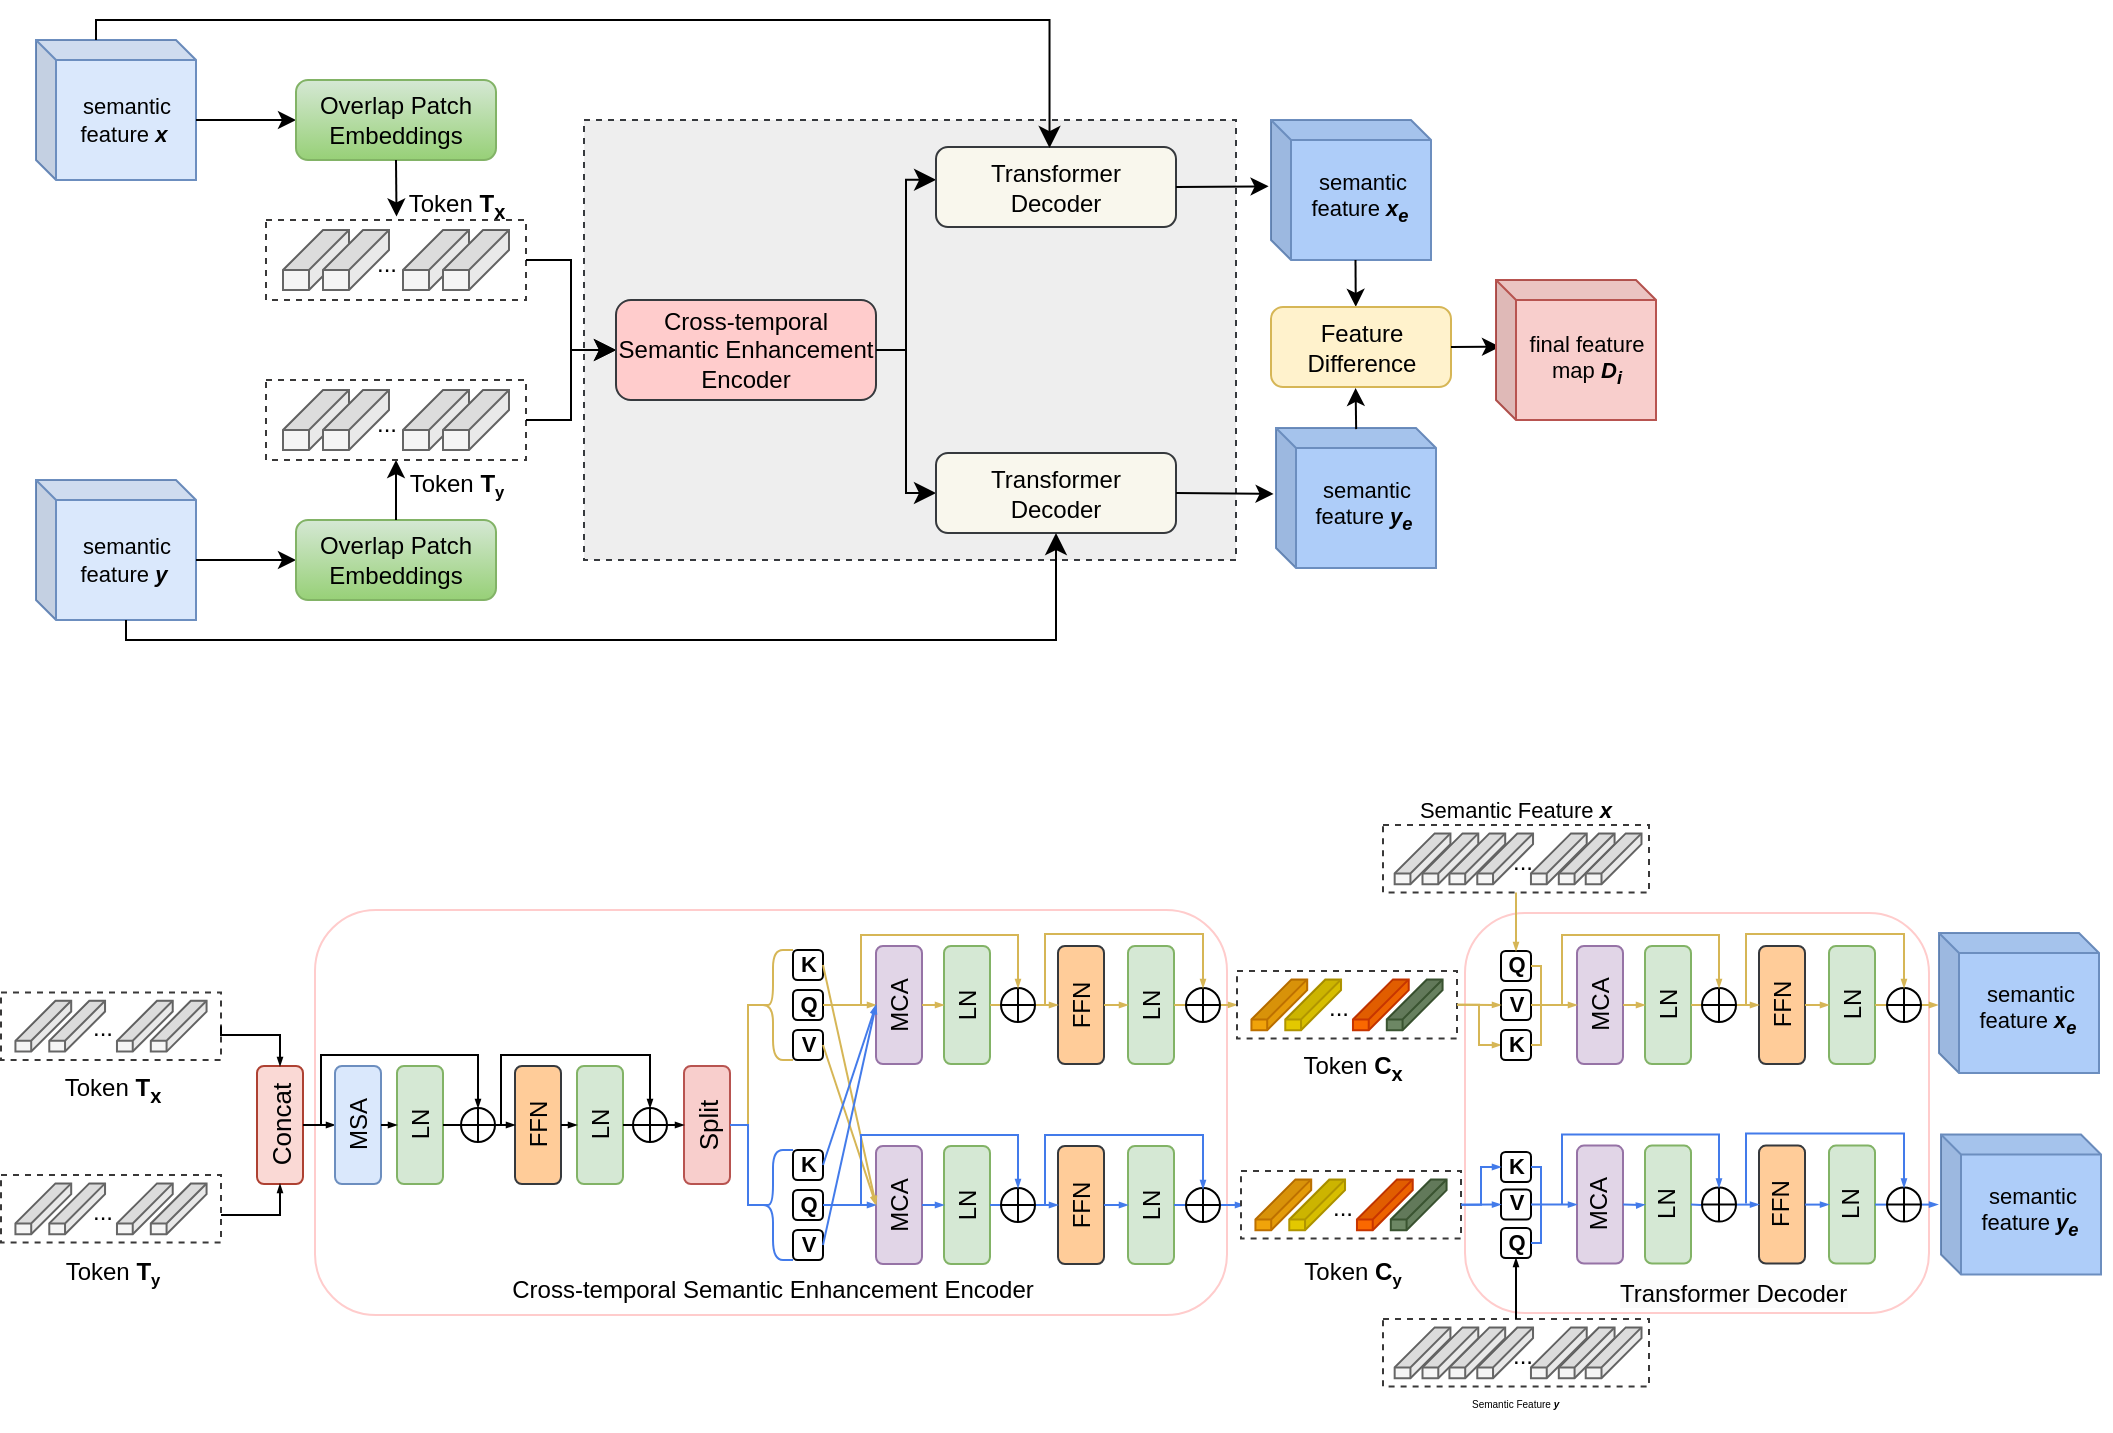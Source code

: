 <mxfile version="21.6.7" type="github">
  <diagram name="第 1 页" id="DumP11DfZ2SIVqox3f8w">
    <mxGraphModel dx="2170" dy="1160" grid="1" gridSize="10" guides="1" tooltips="1" connect="1" arrows="1" fold="1" page="1" pageScale="1" pageWidth="827" pageHeight="1169" math="0" shadow="0">
      <root>
        <mxCell id="0" />
        <mxCell id="1" parent="0" />
        <mxCell id="IIdGQf1pMwcohR-izoeh-300" value="" style="rounded=1;whiteSpace=wrap;html=1;perimeterSpacing=1;strokeColor=#ffcccc;" vertex="1" parent="1">
          <mxGeometry x="734.5" y="526.5" width="232" height="200" as="geometry" />
        </mxCell>
        <mxCell id="IIdGQf1pMwcohR-izoeh-202" value="" style="rounded=1;whiteSpace=wrap;html=1;perimeterSpacing=1;strokeColor=#ffcccc;" vertex="1" parent="1">
          <mxGeometry x="159.5" y="525" width="456" height="202.5" as="geometry" />
        </mxCell>
        <mxCell id="IIdGQf1pMwcohR-izoeh-43" value="" style="rounded=0;whiteSpace=wrap;html=1;fillColor=#eeeeee;strokeColor=#36393d;dashed=1;" vertex="1" parent="1">
          <mxGeometry x="294" y="130" width="326" height="220" as="geometry" />
        </mxCell>
        <mxCell id="IIdGQf1pMwcohR-izoeh-1" value="" style="shape=cube;whiteSpace=wrap;html=1;boundedLbl=1;backgroundOutline=1;darkOpacity=0.05;darkOpacity2=0.1;size=10;fillColor=#dae8fc;strokeColor=#6c8ebf;" vertex="1" parent="1">
          <mxGeometry x="20" y="90" width="80" height="70" as="geometry" />
        </mxCell>
        <mxCell id="IIdGQf1pMwcohR-izoeh-2" value="&lt;font style=&quot;font-size: 11px;&quot;&gt;semantic &lt;br&gt;feature &lt;b&gt;&lt;i&gt;x&lt;/i&gt;&lt;/b&gt;&amp;nbsp;&lt;/font&gt;" style="text;html=1;align=center;verticalAlign=middle;resizable=0;points=[];autosize=1;strokeColor=none;fillColor=none;fontSize=7;" vertex="1" parent="1">
          <mxGeometry x="30" y="110" width="70" height="40" as="geometry" />
        </mxCell>
        <mxCell id="IIdGQf1pMwcohR-izoeh-3" value="" style="shape=cube;whiteSpace=wrap;html=1;boundedLbl=1;backgroundOutline=1;darkOpacity=0.05;darkOpacity2=0.1;size=10;fillColor=#dae8fc;strokeColor=#6c8ebf;" vertex="1" parent="1">
          <mxGeometry x="20" y="310" width="80" height="70" as="geometry" />
        </mxCell>
        <mxCell id="IIdGQf1pMwcohR-izoeh-4" value="&lt;font style=&quot;font-size: 11px;&quot;&gt;semantic &lt;br&gt;feature &lt;b&gt;&lt;i&gt;y&lt;/i&gt;&lt;/b&gt;&amp;nbsp;&lt;/font&gt;" style="text;html=1;align=center;verticalAlign=middle;resizable=0;points=[];autosize=1;strokeColor=none;fillColor=none;fontSize=7;" vertex="1" parent="1">
          <mxGeometry x="30" y="330" width="70" height="40" as="geometry" />
        </mxCell>
        <mxCell id="IIdGQf1pMwcohR-izoeh-5" value="" style="endArrow=classic;html=1;rounded=0;exitX=0;exitY=0;exitDx=80;exitDy=40;exitPerimeter=0;entryX=0;entryY=0.5;entryDx=0;entryDy=0;" edge="1" parent="1" source="IIdGQf1pMwcohR-izoeh-1" target="IIdGQf1pMwcohR-izoeh-6">
          <mxGeometry width="50" height="50" relative="1" as="geometry">
            <mxPoint x="290" y="190" as="sourcePoint" />
            <mxPoint x="170" y="130" as="targetPoint" />
          </mxGeometry>
        </mxCell>
        <mxCell id="IIdGQf1pMwcohR-izoeh-6" value="Overlap Patch Embeddings" style="rounded=1;whiteSpace=wrap;html=1;fillColor=#d5e8d4;gradientColor=#97d077;strokeColor=#82b366;" vertex="1" parent="1">
          <mxGeometry x="150" y="110" width="100" height="40" as="geometry" />
        </mxCell>
        <mxCell id="IIdGQf1pMwcohR-izoeh-8" value="" style="endArrow=classic;html=1;rounded=0;exitX=0;exitY=0;exitDx=80;exitDy=40;exitPerimeter=0;entryX=0;entryY=0.5;entryDx=0;entryDy=0;" edge="1" parent="1" source="IIdGQf1pMwcohR-izoeh-3" target="IIdGQf1pMwcohR-izoeh-11">
          <mxGeometry width="50" height="50" relative="1" as="geometry">
            <mxPoint x="103.72" y="350.18" as="sourcePoint" />
            <mxPoint x="170" y="350" as="targetPoint" />
          </mxGeometry>
        </mxCell>
        <mxCell id="IIdGQf1pMwcohR-izoeh-11" value="Overlap Patch Embeddings" style="rounded=1;whiteSpace=wrap;html=1;fillColor=#d5e8d4;gradientColor=#97d077;strokeColor=#82b366;" vertex="1" parent="1">
          <mxGeometry x="150" y="330" width="100" height="40" as="geometry" />
        </mxCell>
        <mxCell id="IIdGQf1pMwcohR-izoeh-13" value="" style="endArrow=classic;html=1;rounded=0;exitX=0.5;exitY=1;exitDx=0;exitDy=0;entryX=0.502;entryY=-0.044;entryDx=0;entryDy=0;entryPerimeter=0;" edge="1" parent="1" source="IIdGQf1pMwcohR-izoeh-6" target="IIdGQf1pMwcohR-izoeh-15">
          <mxGeometry width="50" height="50" relative="1" as="geometry">
            <mxPoint x="290" y="180" as="sourcePoint" />
            <mxPoint x="200" y="170" as="targetPoint" />
          </mxGeometry>
        </mxCell>
        <mxCell id="IIdGQf1pMwcohR-izoeh-14" value="" style="endArrow=classic;html=1;rounded=0;exitX=0.5;exitY=0;exitDx=0;exitDy=0;entryX=0.5;entryY=1;entryDx=0;entryDy=0;" edge="1" parent="1" source="IIdGQf1pMwcohR-izoeh-11" target="IIdGQf1pMwcohR-izoeh-27">
          <mxGeometry width="50" height="50" relative="1" as="geometry">
            <mxPoint x="210" y="213" as="sourcePoint" />
            <mxPoint x="200" y="313" as="targetPoint" />
          </mxGeometry>
        </mxCell>
        <mxCell id="IIdGQf1pMwcohR-izoeh-15" value="" style="rounded=0;whiteSpace=wrap;html=1;strokeColor=#393838;dashed=1;movable=1;resizable=1;rotatable=1;deletable=1;editable=1;locked=0;connectable=1;" vertex="1" parent="1">
          <mxGeometry x="135" y="180" width="130" height="40" as="geometry" />
        </mxCell>
        <mxCell id="IIdGQf1pMwcohR-izoeh-16" value="" style="shape=cube;whiteSpace=wrap;html=1;boundedLbl=1;backgroundOutline=1;darkOpacity=0.05;darkOpacity2=0.1;rotation=90;size=20;fillColor=#f5f5f5;strokeColor=#666666;fontColor=#333333;movable=1;resizable=1;rotatable=1;deletable=1;editable=1;locked=0;connectable=1;" vertex="1" parent="1">
          <mxGeometry x="145" y="183.5" width="30" height="33" as="geometry" />
        </mxCell>
        <mxCell id="IIdGQf1pMwcohR-izoeh-17" value="" style="shape=cube;whiteSpace=wrap;html=1;boundedLbl=1;backgroundOutline=1;darkOpacity=0.05;darkOpacity2=0.1;rotation=90;size=20;fillColor=#f5f5f5;strokeColor=#666666;fontColor=#333333;movable=1;resizable=1;rotatable=1;deletable=1;editable=1;locked=0;connectable=1;" vertex="1" parent="1">
          <mxGeometry x="165" y="183.5" width="30" height="33" as="geometry" />
        </mxCell>
        <mxCell id="IIdGQf1pMwcohR-izoeh-18" value="" style="shape=cube;whiteSpace=wrap;html=1;boundedLbl=1;backgroundOutline=1;darkOpacity=0.05;darkOpacity2=0.1;rotation=90;size=20;fillColor=#f5f5f5;strokeColor=#666666;fontColor=#333333;movable=1;resizable=1;rotatable=1;deletable=1;editable=1;locked=0;connectable=1;" vertex="1" parent="1">
          <mxGeometry x="205" y="183.5" width="30" height="33" as="geometry" />
        </mxCell>
        <mxCell id="IIdGQf1pMwcohR-izoeh-19" value="" style="shape=cube;whiteSpace=wrap;html=1;boundedLbl=1;backgroundOutline=1;darkOpacity=0.05;darkOpacity2=0.1;rotation=90;size=20;fillColor=#f5f5f5;strokeColor=#666666;fontColor=#333333;movable=1;resizable=1;rotatable=1;deletable=1;editable=1;locked=0;connectable=1;" vertex="1" parent="1">
          <mxGeometry x="225" y="183.5" width="30" height="33" as="geometry" />
        </mxCell>
        <mxCell id="IIdGQf1pMwcohR-izoeh-20" value="..." style="text;html=1;align=center;verticalAlign=middle;resizable=1;points=[];autosize=1;strokeColor=none;fillColor=none;movable=1;rotatable=1;deletable=1;editable=1;locked=0;connectable=1;" vertex="1" parent="1">
          <mxGeometry x="180" y="186.5" width="30" height="30" as="geometry" />
        </mxCell>
        <mxCell id="IIdGQf1pMwcohR-izoeh-27" value="" style="rounded=0;whiteSpace=wrap;html=1;strokeColor=#393838;dashed=1;movable=1;resizable=1;rotatable=1;deletable=1;editable=1;locked=0;connectable=1;" vertex="1" parent="1">
          <mxGeometry x="135" y="260" width="130" height="40" as="geometry" />
        </mxCell>
        <mxCell id="IIdGQf1pMwcohR-izoeh-28" value="" style="shape=cube;whiteSpace=wrap;html=1;boundedLbl=1;backgroundOutline=1;darkOpacity=0.05;darkOpacity2=0.1;rotation=90;size=20;fillColor=#f5f5f5;strokeColor=#666666;fontColor=#333333;movable=1;resizable=1;rotatable=1;deletable=1;editable=1;locked=0;connectable=1;" vertex="1" parent="1">
          <mxGeometry x="145" y="263.5" width="30" height="33" as="geometry" />
        </mxCell>
        <mxCell id="IIdGQf1pMwcohR-izoeh-29" value="" style="shape=cube;whiteSpace=wrap;html=1;boundedLbl=1;backgroundOutline=1;darkOpacity=0.05;darkOpacity2=0.1;rotation=90;size=20;fillColor=#f5f5f5;strokeColor=#666666;fontColor=#333333;movable=1;resizable=1;rotatable=1;deletable=1;editable=1;locked=0;connectable=1;" vertex="1" parent="1">
          <mxGeometry x="165" y="263.5" width="30" height="33" as="geometry" />
        </mxCell>
        <mxCell id="IIdGQf1pMwcohR-izoeh-30" value="" style="shape=cube;whiteSpace=wrap;html=1;boundedLbl=1;backgroundOutline=1;darkOpacity=0.05;darkOpacity2=0.1;rotation=90;size=20;fillColor=#f5f5f5;strokeColor=#666666;fontColor=#333333;movable=1;resizable=1;rotatable=1;deletable=1;editable=1;locked=0;connectable=1;" vertex="1" parent="1">
          <mxGeometry x="205" y="263.5" width="30" height="33" as="geometry" />
        </mxCell>
        <mxCell id="IIdGQf1pMwcohR-izoeh-31" value="" style="shape=cube;whiteSpace=wrap;html=1;boundedLbl=1;backgroundOutline=1;darkOpacity=0.05;darkOpacity2=0.1;rotation=90;size=20;fillColor=#f5f5f5;strokeColor=#666666;fontColor=#333333;movable=1;resizable=1;rotatable=1;deletable=1;editable=1;locked=0;connectable=1;" vertex="1" parent="1">
          <mxGeometry x="225" y="263.5" width="30" height="33" as="geometry" />
        </mxCell>
        <mxCell id="IIdGQf1pMwcohR-izoeh-32" value="..." style="text;html=1;align=center;verticalAlign=middle;resizable=1;points=[];autosize=1;strokeColor=none;fillColor=none;movable=1;rotatable=1;deletable=1;editable=1;locked=0;connectable=1;" vertex="1" parent="1">
          <mxGeometry x="180" y="266.5" width="30" height="30" as="geometry" />
        </mxCell>
        <mxCell id="IIdGQf1pMwcohR-izoeh-33" value="Token &lt;b&gt;T&lt;/b&gt;&lt;sub&gt;&lt;b&gt;x&lt;/b&gt;&lt;/sub&gt;" style="text;html=1;align=center;verticalAlign=middle;resizable=0;points=[];autosize=1;strokeColor=none;fillColor=none;" vertex="1" parent="1">
          <mxGeometry x="195" y="158" width="70" height="30" as="geometry" />
        </mxCell>
        <mxCell id="IIdGQf1pMwcohR-izoeh-34" value="Token &lt;b&gt;T&lt;/b&gt;&lt;span style=&quot;font-size: 10px;&quot;&gt;&lt;sub&gt;&lt;b&gt;y&lt;/b&gt;&lt;/sub&gt;&lt;/span&gt;" style="text;html=1;align=center;verticalAlign=middle;resizable=0;points=[];autosize=1;strokeColor=none;fillColor=none;" vertex="1" parent="1">
          <mxGeometry x="195" y="296.5" width="70" height="30" as="geometry" />
        </mxCell>
        <mxCell id="IIdGQf1pMwcohR-izoeh-36" value="" style="edgeStyle=elbowEdgeStyle;endArrow=classic;html=1;rounded=0;endSize=8;startSize=8;exitX=1;exitY=0.5;exitDx=0;exitDy=0;entryX=0;entryY=0.5;entryDx=0;entryDy=0;" edge="1" parent="1" source="IIdGQf1pMwcohR-izoeh-15" target="IIdGQf1pMwcohR-izoeh-38">
          <mxGeometry width="50" height="50" relative="1" as="geometry">
            <mxPoint x="360" y="160" as="sourcePoint" />
            <mxPoint x="310" y="240" as="targetPoint" />
          </mxGeometry>
        </mxCell>
        <mxCell id="IIdGQf1pMwcohR-izoeh-37" value="" style="edgeStyle=elbowEdgeStyle;endArrow=classic;html=1;rounded=0;endSize=8;startSize=8;exitX=1;exitY=0.5;exitDx=0;exitDy=0;entryX=0;entryY=0.5;entryDx=0;entryDy=0;" edge="1" parent="1" source="IIdGQf1pMwcohR-izoeh-27" target="IIdGQf1pMwcohR-izoeh-38">
          <mxGeometry width="50" height="50" relative="1" as="geometry">
            <mxPoint x="275" y="210" as="sourcePoint" />
            <mxPoint x="310" y="240" as="targetPoint" />
          </mxGeometry>
        </mxCell>
        <mxCell id="IIdGQf1pMwcohR-izoeh-38" value="Cross-temporal Semantic Enhancement Encoder" style="rounded=1;whiteSpace=wrap;html=1;fillColor=#ffcccc;strokeColor=#36393d;" vertex="1" parent="1">
          <mxGeometry x="310" y="220" width="130" height="50" as="geometry" />
        </mxCell>
        <mxCell id="IIdGQf1pMwcohR-izoeh-39" value="" style="edgeStyle=elbowEdgeStyle;endArrow=classic;html=1;rounded=0;endSize=8;startSize=8;exitX=1;exitY=0.5;exitDx=0;exitDy=0;entryX=0.54;entryY=0.136;entryDx=0;entryDy=0;entryPerimeter=0;" edge="1" parent="1" source="IIdGQf1pMwcohR-izoeh-38" target="IIdGQf1pMwcohR-izoeh-43">
          <mxGeometry width="50" height="50" relative="1" as="geometry">
            <mxPoint x="275" y="210" as="sourcePoint" />
            <mxPoint x="470" y="200" as="targetPoint" />
          </mxGeometry>
        </mxCell>
        <mxCell id="IIdGQf1pMwcohR-izoeh-40" value="" style="edgeStyle=elbowEdgeStyle;endArrow=classic;html=1;rounded=0;endSize=8;startSize=8;exitX=1;exitY=0.5;exitDx=0;exitDy=0;entryX=0;entryY=0.5;entryDx=0;entryDy=0;" edge="1" parent="1" source="IIdGQf1pMwcohR-izoeh-38" target="IIdGQf1pMwcohR-izoeh-42">
          <mxGeometry width="50" height="50" relative="1" as="geometry">
            <mxPoint x="450" y="250" as="sourcePoint" />
            <mxPoint x="470" y="280" as="targetPoint" />
          </mxGeometry>
        </mxCell>
        <mxCell id="IIdGQf1pMwcohR-izoeh-41" value="Transformer&lt;br&gt;Decoder" style="rounded=1;whiteSpace=wrap;html=1;fillColor=#f9f7ed;strokeColor=#36393d;" vertex="1" parent="1">
          <mxGeometry x="470" y="143.5" width="120" height="40" as="geometry" />
        </mxCell>
        <mxCell id="IIdGQf1pMwcohR-izoeh-42" value="Transformer&lt;br&gt;Decoder" style="rounded=1;whiteSpace=wrap;html=1;fillColor=#f9f7ed;strokeColor=#36393d;" vertex="1" parent="1">
          <mxGeometry x="470" y="296.5" width="120" height="40" as="geometry" />
        </mxCell>
        <mxCell id="IIdGQf1pMwcohR-izoeh-46" value="" style="edgeStyle=elbowEdgeStyle;elbow=vertical;endArrow=classic;html=1;curved=0;rounded=0;endSize=8;startSize=8;entryX=0.473;entryY=0.013;entryDx=0;entryDy=0;entryPerimeter=0;" edge="1" parent="1" target="IIdGQf1pMwcohR-izoeh-41">
          <mxGeometry width="50" height="50" relative="1" as="geometry">
            <mxPoint x="50" y="90" as="sourcePoint" />
            <mxPoint x="100" y="40" as="targetPoint" />
            <Array as="points">
              <mxPoint x="280" y="80" />
            </Array>
          </mxGeometry>
        </mxCell>
        <mxCell id="IIdGQf1pMwcohR-izoeh-47" value="" style="edgeStyle=elbowEdgeStyle;elbow=vertical;endArrow=classic;html=1;curved=0;rounded=0;endSize=8;startSize=8;entryX=0.5;entryY=1;entryDx=0;entryDy=0;exitX=0;exitY=0;exitDx=45;exitDy=70;exitPerimeter=0;" edge="1" parent="1" source="IIdGQf1pMwcohR-izoeh-3" target="IIdGQf1pMwcohR-izoeh-42">
          <mxGeometry width="50" height="50" relative="1" as="geometry">
            <mxPoint x="50" y="336.5" as="sourcePoint" />
            <mxPoint x="527" y="423.5" as="targetPoint" />
            <Array as="points">
              <mxPoint x="300" y="390" />
            </Array>
          </mxGeometry>
        </mxCell>
        <mxCell id="IIdGQf1pMwcohR-izoeh-49" value="" style="shape=cube;whiteSpace=wrap;html=1;boundedLbl=1;backgroundOutline=1;darkOpacity=0.05;darkOpacity2=0.1;size=10;fillColor=#aecdf9;strokeColor=#6c8ebf;" vertex="1" parent="1">
          <mxGeometry x="637.5" y="130" width="80" height="70" as="geometry" />
        </mxCell>
        <mxCell id="IIdGQf1pMwcohR-izoeh-50" value="" style="shape=cube;whiteSpace=wrap;html=1;boundedLbl=1;backgroundOutline=1;darkOpacity=0.05;darkOpacity2=0.1;size=10;fillColor=#aecdf9;strokeColor=#6c8ebf;" vertex="1" parent="1">
          <mxGeometry x="640" y="284" width="80" height="70" as="geometry" />
        </mxCell>
        <mxCell id="IIdGQf1pMwcohR-izoeh-51" value="" style="endArrow=classic;html=1;rounded=0;exitX=1;exitY=0.5;exitDx=0;exitDy=0;entryX=-0.015;entryY=0.474;entryDx=0;entryDy=0;entryPerimeter=0;" edge="1" parent="1" source="IIdGQf1pMwcohR-izoeh-41" target="IIdGQf1pMwcohR-izoeh-49">
          <mxGeometry width="50" height="50" relative="1" as="geometry">
            <mxPoint x="460" y="170" as="sourcePoint" />
            <mxPoint x="510" y="120" as="targetPoint" />
          </mxGeometry>
        </mxCell>
        <mxCell id="IIdGQf1pMwcohR-izoeh-52" value="" style="endArrow=classic;html=1;rounded=0;exitX=1;exitY=0.5;exitDx=0;exitDy=0;entryX=-0.015;entryY=0.471;entryDx=0;entryDy=0;entryPerimeter=0;" edge="1" parent="1" source="IIdGQf1pMwcohR-izoeh-42" target="IIdGQf1pMwcohR-izoeh-50">
          <mxGeometry width="50" height="50" relative="1" as="geometry">
            <mxPoint x="600" y="207" as="sourcePoint" />
            <mxPoint x="630" y="280" as="targetPoint" />
          </mxGeometry>
        </mxCell>
        <mxCell id="IIdGQf1pMwcohR-izoeh-54" value="&lt;font style=&quot;font-size: 11px;&quot;&gt;semantic &lt;br&gt;feature &lt;i&gt;&lt;b&gt;x&lt;sub&gt;e&lt;/sub&gt;&lt;/b&gt;&lt;/i&gt;&amp;nbsp;&lt;/font&gt;" style="text;html=1;align=center;verticalAlign=middle;resizable=0;points=[];autosize=1;strokeColor=none;fillColor=none;fontSize=7;" vertex="1" parent="1">
          <mxGeometry x="642.5" y="143.5" width="80" height="50" as="geometry" />
        </mxCell>
        <mxCell id="IIdGQf1pMwcohR-izoeh-57" value="&lt;font style=&quot;font-size: 11px;&quot;&gt;semantic &lt;br&gt;feature &lt;b&gt;&lt;i&gt;y&lt;/i&gt;&lt;/b&gt;&lt;i&gt;&lt;b&gt;&lt;sub&gt;e&lt;/sub&gt;&lt;/b&gt;&lt;/i&gt;&amp;nbsp;&lt;/font&gt;" style="text;html=1;align=center;verticalAlign=middle;resizable=0;points=[];autosize=1;strokeColor=none;fillColor=none;fontSize=7;" vertex="1" parent="1">
          <mxGeometry x="645" y="297.5" width="80" height="50" as="geometry" />
        </mxCell>
        <mxCell id="IIdGQf1pMwcohR-izoeh-58" value="" style="endArrow=classic;html=1;rounded=0;exitX=0;exitY=0;exitDx=45;exitDy=70;exitPerimeter=0;entryX=0.471;entryY=-0.002;entryDx=0;entryDy=0;entryPerimeter=0;" edge="1" parent="1" target="IIdGQf1pMwcohR-izoeh-62">
          <mxGeometry width="50" height="50" relative="1" as="geometry">
            <mxPoint x="679.75" y="200" as="sourcePoint" />
            <mxPoint x="680" y="220" as="targetPoint" />
          </mxGeometry>
        </mxCell>
        <mxCell id="IIdGQf1pMwcohR-izoeh-60" value="" style="endArrow=classic;html=1;rounded=0;exitX=0.501;exitY=0.008;exitDx=0;exitDy=0;exitPerimeter=0;entryX=0.47;entryY=1.011;entryDx=0;entryDy=0;entryPerimeter=0;" edge="1" parent="1" source="IIdGQf1pMwcohR-izoeh-50" target="IIdGQf1pMwcohR-izoeh-62">
          <mxGeometry width="50" height="50" relative="1" as="geometry">
            <mxPoint x="680" y="280" as="sourcePoint" />
            <mxPoint x="680" y="270" as="targetPoint" />
          </mxGeometry>
        </mxCell>
        <mxCell id="IIdGQf1pMwcohR-izoeh-62" value="Feature Difference" style="rounded=1;whiteSpace=wrap;html=1;fillColor=#fff2cc;strokeColor=#d6b656;" vertex="1" parent="1">
          <mxGeometry x="637.5" y="223.5" width="90" height="40" as="geometry" />
        </mxCell>
        <mxCell id="IIdGQf1pMwcohR-izoeh-64" value="" style="endArrow=classic;html=1;rounded=0;exitX=1;exitY=0.5;exitDx=0;exitDy=0;entryX=0.025;entryY=0.477;entryDx=0;entryDy=0;entryPerimeter=0;" edge="1" parent="1" source="IIdGQf1pMwcohR-izoeh-62" target="IIdGQf1pMwcohR-izoeh-65">
          <mxGeometry width="50" height="50" relative="1" as="geometry">
            <mxPoint x="570" y="270" as="sourcePoint" />
            <mxPoint x="750" y="244" as="targetPoint" />
          </mxGeometry>
        </mxCell>
        <mxCell id="IIdGQf1pMwcohR-izoeh-65" value="" style="shape=cube;whiteSpace=wrap;html=1;boundedLbl=1;backgroundOutline=1;darkOpacity=0.05;darkOpacity2=0.1;size=10;fillColor=#f8cecc;strokeColor=#b85450;" vertex="1" parent="1">
          <mxGeometry x="750" y="210" width="80" height="70" as="geometry" />
        </mxCell>
        <mxCell id="IIdGQf1pMwcohR-izoeh-66" value="&lt;font style=&quot;font-size: 11px;&quot;&gt;final feature &lt;br&gt;map &lt;b&gt;&lt;i&gt;D&lt;sub&gt;i&lt;/sub&gt;&lt;/i&gt;&lt;/b&gt;&lt;/font&gt;" style="text;html=1;align=center;verticalAlign=middle;resizable=0;points=[];autosize=1;strokeColor=none;fillColor=none;fontSize=7;" vertex="1" parent="1">
          <mxGeometry x="750" y="225" width="90" height="50" as="geometry" />
        </mxCell>
        <mxCell id="IIdGQf1pMwcohR-izoeh-92" value="" style="group;aspect=fixed;" vertex="1" connectable="0" parent="1">
          <mxGeometry x="2.5" y="566.2" width="110" height="33.8" as="geometry" />
        </mxCell>
        <mxCell id="IIdGQf1pMwcohR-izoeh-73" value="" style="rounded=0;whiteSpace=wrap;html=1;strokeColor=#393838;dashed=1;movable=1;resizable=1;rotatable=1;deletable=1;editable=1;locked=0;connectable=1;" vertex="1" parent="IIdGQf1pMwcohR-izoeh-92">
          <mxGeometry width="110" height="33.8" as="geometry" />
        </mxCell>
        <mxCell id="IIdGQf1pMwcohR-izoeh-74" value="" style="shape=cube;whiteSpace=wrap;html=1;boundedLbl=1;backgroundOutline=1;darkOpacity=0.05;darkOpacity2=0.1;rotation=90;size=20;fillColor=#f5f5f5;strokeColor=#666666;fontColor=#333333;movable=1;resizable=1;rotatable=1;deletable=1;editable=1;locked=0;connectable=1;" vertex="1" parent="IIdGQf1pMwcohR-izoeh-92">
          <mxGeometry x="8.462" y="2.957" width="25.385" height="27.885" as="geometry" />
        </mxCell>
        <mxCell id="IIdGQf1pMwcohR-izoeh-75" value="" style="shape=cube;whiteSpace=wrap;html=1;boundedLbl=1;backgroundOutline=1;darkOpacity=0.05;darkOpacity2=0.1;rotation=90;size=20;fillColor=#f5f5f5;strokeColor=#666666;fontColor=#333333;movable=1;resizable=1;rotatable=1;deletable=1;editable=1;locked=0;connectable=1;" vertex="1" parent="IIdGQf1pMwcohR-izoeh-92">
          <mxGeometry x="25.385" y="2.957" width="25.385" height="27.885" as="geometry" />
        </mxCell>
        <mxCell id="IIdGQf1pMwcohR-izoeh-76" value="" style="shape=cube;whiteSpace=wrap;html=1;boundedLbl=1;backgroundOutline=1;darkOpacity=0.05;darkOpacity2=0.1;rotation=90;size=20;fillColor=#f5f5f5;strokeColor=#666666;fontColor=#333333;movable=1;resizable=1;rotatable=1;deletable=1;editable=1;locked=0;connectable=1;" vertex="1" parent="IIdGQf1pMwcohR-izoeh-92">
          <mxGeometry x="59.231" y="2.957" width="25.385" height="27.885" as="geometry" />
        </mxCell>
        <mxCell id="IIdGQf1pMwcohR-izoeh-77" value="" style="shape=cube;whiteSpace=wrap;html=1;boundedLbl=1;backgroundOutline=1;darkOpacity=0.05;darkOpacity2=0.1;rotation=90;size=20;fillColor=#f5f5f5;strokeColor=#666666;fontColor=#333333;movable=1;resizable=1;rotatable=1;deletable=1;editable=1;locked=0;connectable=1;" vertex="1" parent="IIdGQf1pMwcohR-izoeh-92">
          <mxGeometry x="76.154" y="2.957" width="25.385" height="27.885" as="geometry" />
        </mxCell>
        <mxCell id="IIdGQf1pMwcohR-izoeh-78" value="..." style="text;html=1;align=center;verticalAlign=middle;resizable=1;points=[];autosize=1;strokeColor=none;fillColor=none;movable=1;rotatable=1;deletable=1;editable=1;locked=0;connectable=1;" vertex="1" parent="IIdGQf1pMwcohR-izoeh-92">
          <mxGeometry x="38.077" y="5.492" width="25.385" height="25.35" as="geometry" />
        </mxCell>
        <mxCell id="IIdGQf1pMwcohR-izoeh-96" value="&lt;font style=&quot;font-size: 13px;&quot;&gt;Concat&lt;/font&gt;" style="rounded=1;whiteSpace=wrap;html=1;rotation=-90;fillColor=#fad9d5;strokeColor=#ae4132;" vertex="1" parent="1">
          <mxGeometry x="112.5" y="621" width="59" height="23" as="geometry" />
        </mxCell>
        <mxCell id="IIdGQf1pMwcohR-izoeh-98" value="" style="edgeStyle=elbowEdgeStyle;elbow=vertical;endArrow=blockThin;html=1;curved=0;rounded=0;endSize=2;startSize=8;exitX=1;exitY=0.5;exitDx=0;exitDy=0;entryX=1;entryY=0.5;entryDx=0;entryDy=0;endFill=1;" edge="1" parent="1" source="IIdGQf1pMwcohR-izoeh-73" target="IIdGQf1pMwcohR-izoeh-96">
          <mxGeometry width="50" height="50" relative="1" as="geometry">
            <mxPoint x="312.5" y="587.5" as="sourcePoint" />
            <mxPoint x="362.5" y="537.5" as="targetPoint" />
            <Array as="points">
              <mxPoint x="132.5" y="587.5" />
            </Array>
          </mxGeometry>
        </mxCell>
        <mxCell id="IIdGQf1pMwcohR-izoeh-100" value="" style="edgeStyle=elbowEdgeStyle;elbow=vertical;endArrow=blockThin;html=1;curved=0;rounded=0;endSize=2;startSize=8;exitX=1;exitY=0.5;exitDx=0;exitDy=0;entryX=0;entryY=0.5;entryDx=0;entryDy=0;endFill=1;" edge="1" parent="1" target="IIdGQf1pMwcohR-izoeh-96">
          <mxGeometry width="50" height="50" relative="1" as="geometry">
            <mxPoint x="112.5" y="677.5" as="sourcePoint" />
            <mxPoint x="162.5" y="627.5" as="targetPoint" />
            <Array as="points">
              <mxPoint x="122.5" y="677.5" />
            </Array>
          </mxGeometry>
        </mxCell>
        <mxCell id="IIdGQf1pMwcohR-izoeh-101" value="" style="endArrow=blockThin;html=1;rounded=0;exitX=0.5;exitY=1;exitDx=0;exitDy=0;endFill=1;entryX=0.5;entryY=0;entryDx=0;entryDy=0;endSize=2;" edge="1" parent="1" source="IIdGQf1pMwcohR-izoeh-96" target="IIdGQf1pMwcohR-izoeh-102">
          <mxGeometry width="50" height="50" relative="1" as="geometry">
            <mxPoint x="292.5" y="587.5" as="sourcePoint" />
            <mxPoint x="172.5" y="632.5" as="targetPoint" />
          </mxGeometry>
        </mxCell>
        <mxCell id="IIdGQf1pMwcohR-izoeh-102" value="MSA" style="rounded=1;whiteSpace=wrap;html=1;rotation=-90;fillColor=#dae8fc;strokeColor=#6c8ebf;" vertex="1" parent="1">
          <mxGeometry x="151.5" y="621" width="59" height="23" as="geometry" />
        </mxCell>
        <mxCell id="IIdGQf1pMwcohR-izoeh-103" value="LN" style="rounded=1;whiteSpace=wrap;html=1;rotation=-90;fillColor=#d5e8d4;strokeColor=#82b366;" vertex="1" parent="1">
          <mxGeometry x="182.5" y="621" width="59" height="23" as="geometry" />
        </mxCell>
        <mxCell id="IIdGQf1pMwcohR-izoeh-104" value="" style="endArrow=blockThin;html=1;rounded=0;exitX=0.5;exitY=1;exitDx=0;exitDy=0;entryX=0.5;entryY=0;entryDx=0;entryDy=0;endFill=1;endSize=2;" edge="1" parent="1" source="IIdGQf1pMwcohR-izoeh-102" target="IIdGQf1pMwcohR-izoeh-103">
          <mxGeometry width="50" height="50" relative="1" as="geometry">
            <mxPoint x="154" y="642.5" as="sourcePoint" />
            <mxPoint x="174" y="642.5" as="targetPoint" />
          </mxGeometry>
        </mxCell>
        <mxCell id="IIdGQf1pMwcohR-izoeh-105" value="FFN" style="rounded=1;whiteSpace=wrap;html=1;rotation=-90;fillColor=#ffcc99;strokeColor=#36393d;" vertex="1" parent="1">
          <mxGeometry x="241.5" y="621" width="59" height="23" as="geometry" />
        </mxCell>
        <mxCell id="IIdGQf1pMwcohR-izoeh-106" value="LN" style="rounded=1;whiteSpace=wrap;html=1;rotation=-90;fillColor=#d5e8d4;strokeColor=#82b366;" vertex="1" parent="1">
          <mxGeometry x="272.5" y="621" width="59" height="23" as="geometry" />
        </mxCell>
        <mxCell id="IIdGQf1pMwcohR-izoeh-107" value="" style="shape=orEllipse;perimeter=ellipsePerimeter;whiteSpace=wrap;html=1;backgroundOutline=1;aspect=fixed;" vertex="1" parent="1">
          <mxGeometry x="232.5" y="624" width="17" height="17" as="geometry" />
        </mxCell>
        <mxCell id="IIdGQf1pMwcohR-izoeh-108" value="" style="endArrow=blockThin;html=1;rounded=0;exitX=0.5;exitY=1;exitDx=0;exitDy=0;entryX=0.5;entryY=0;entryDx=0;entryDy=0;endFill=1;endSize=2;" edge="1" parent="1" source="IIdGQf1pMwcohR-izoeh-103" target="IIdGQf1pMwcohR-izoeh-105">
          <mxGeometry width="50" height="50" relative="1" as="geometry">
            <mxPoint x="204" y="642.5" as="sourcePoint" />
            <mxPoint x="222" y="642.5" as="targetPoint" />
          </mxGeometry>
        </mxCell>
        <mxCell id="IIdGQf1pMwcohR-izoeh-109" value="" style="endArrow=blockThin;html=1;rounded=0;exitX=0.5;exitY=1;exitDx=0;exitDy=0;entryX=0.5;entryY=0;entryDx=0;entryDy=0;endFill=1;endSize=2;" edge="1" parent="1" source="IIdGQf1pMwcohR-izoeh-105" target="IIdGQf1pMwcohR-izoeh-106">
          <mxGeometry width="50" height="50" relative="1" as="geometry">
            <mxPoint x="252" y="642.5" as="sourcePoint" />
            <mxPoint x="286" y="642.5" as="targetPoint" />
          </mxGeometry>
        </mxCell>
        <mxCell id="IIdGQf1pMwcohR-izoeh-110" value="" style="edgeStyle=elbowEdgeStyle;elbow=vertical;endArrow=blockThin;html=1;curved=0;rounded=0;endSize=2;startSize=8;entryX=0.5;entryY=0;entryDx=0;entryDy=0;endFill=1;" edge="1" parent="1" target="IIdGQf1pMwcohR-izoeh-107">
          <mxGeometry width="50" height="50" relative="1" as="geometry">
            <mxPoint x="162.5" y="632.5" as="sourcePoint" />
            <mxPoint x="204" y="557.5" as="targetPoint" />
            <Array as="points">
              <mxPoint x="202.5" y="597.5" />
            </Array>
          </mxGeometry>
        </mxCell>
        <mxCell id="IIdGQf1pMwcohR-izoeh-114" value="Token &lt;b&gt;T&lt;/b&gt;&lt;sub&gt;&lt;b&gt;x&lt;/b&gt;&lt;/sub&gt;" style="text;html=1;align=center;verticalAlign=middle;resizable=0;points=[];autosize=1;strokeColor=none;fillColor=none;" vertex="1" parent="1">
          <mxGeometry x="22.5" y="600" width="70" height="30" as="geometry" />
        </mxCell>
        <mxCell id="IIdGQf1pMwcohR-izoeh-115" value="Token &lt;b&gt;T&lt;/b&gt;&lt;span style=&quot;font-size: 10px;&quot;&gt;&lt;sub&gt;&lt;b&gt;y&lt;/b&gt;&lt;/sub&gt;&lt;/span&gt;" style="text;html=1;align=center;verticalAlign=middle;resizable=0;points=[];autosize=1;strokeColor=none;fillColor=none;" vertex="1" parent="1">
          <mxGeometry x="22.5" y="691.3" width="70" height="30" as="geometry" />
        </mxCell>
        <mxCell id="IIdGQf1pMwcohR-izoeh-116" value="&lt;span style=&quot;font-size: 13px;&quot;&gt;Split&lt;/span&gt;" style="rounded=1;whiteSpace=wrap;html=1;rotation=-90;fillColor=#f8cecc;strokeColor=#b85450;" vertex="1" parent="1">
          <mxGeometry x="326" y="621" width="59" height="23" as="geometry" />
        </mxCell>
        <mxCell id="IIdGQf1pMwcohR-izoeh-117" value="" style="endArrow=blockThin;html=1;rounded=0;exitX=0.5;exitY=1;exitDx=0;exitDy=0;entryX=0.5;entryY=0;entryDx=0;entryDy=0;endFill=1;endSize=2;" edge="1" parent="1" source="IIdGQf1pMwcohR-izoeh-106" target="IIdGQf1pMwcohR-izoeh-116">
          <mxGeometry width="50" height="50" relative="1" as="geometry">
            <mxPoint x="335.5" y="642.5" as="sourcePoint" />
            <mxPoint x="351.5" y="642.5" as="targetPoint" />
          </mxGeometry>
        </mxCell>
        <mxCell id="IIdGQf1pMwcohR-izoeh-118" value="" style="edgeStyle=elbowEdgeStyle;endArrow=none;html=1;rounded=0;endSize=8;startSize=8;exitX=0.5;exitY=1;exitDx=0;exitDy=0;endFill=0;entryX=0.1;entryY=0.5;entryDx=0;entryDy=0;entryPerimeter=0;fillColor=#fff2cc;gradientColor=#ffd966;strokeColor=#d6b656;" edge="1" parent="1" source="IIdGQf1pMwcohR-izoeh-116" target="IIdGQf1pMwcohR-izoeh-132">
          <mxGeometry width="50" height="50" relative="1" as="geometry">
            <mxPoint x="406" y="637.5" as="sourcePoint" />
            <mxPoint x="406" y="577.5" as="targetPoint" />
            <Array as="points">
              <mxPoint x="376" y="607.5" />
            </Array>
          </mxGeometry>
        </mxCell>
        <mxCell id="IIdGQf1pMwcohR-izoeh-124" value="" style="edgeStyle=elbowEdgeStyle;endArrow=none;html=1;rounded=0;endSize=8;startSize=8;exitX=0.5;exitY=1;exitDx=0;exitDy=0;endFill=0;entryX=0.1;entryY=0.5;entryDx=0;entryDy=0;entryPerimeter=0;fillColor=#cdeb8b;strokeColor=#437bea;" edge="1" parent="1" source="IIdGQf1pMwcohR-izoeh-116" target="IIdGQf1pMwcohR-izoeh-135">
          <mxGeometry width="50" height="50" relative="1" as="geometry">
            <mxPoint x="377" y="642.5" as="sourcePoint" />
            <mxPoint x="396" y="677.5" as="targetPoint" />
            <Array as="points">
              <mxPoint x="376" y="657.5" />
            </Array>
          </mxGeometry>
        </mxCell>
        <mxCell id="IIdGQf1pMwcohR-izoeh-126" value="&lt;h6 style=&quot;line-height: 110%;&quot;&gt;&lt;font style=&quot;font-size: 11px;&quot;&gt;K&lt;/font&gt;&lt;/h6&gt;" style="rounded=1;whiteSpace=wrap;html=1;" vertex="1" parent="1">
          <mxGeometry x="398.5" y="545" width="15" height="15" as="geometry" />
        </mxCell>
        <mxCell id="IIdGQf1pMwcohR-izoeh-127" value="&lt;h6 style=&quot;line-height: 110%;&quot;&gt;&lt;span style=&quot;font-size: 11px;&quot;&gt;Q&lt;/span&gt;&lt;/h6&gt;" style="rounded=1;whiteSpace=wrap;html=1;" vertex="1" parent="1">
          <mxGeometry x="398.5" y="565" width="15" height="15" as="geometry" />
        </mxCell>
        <mxCell id="IIdGQf1pMwcohR-izoeh-128" value="&lt;h6 style=&quot;line-height: 110%;&quot;&gt;&lt;span style=&quot;font-size: 11px;&quot;&gt;V&lt;/span&gt;&lt;/h6&gt;" style="rounded=1;whiteSpace=wrap;html=1;" vertex="1" parent="1">
          <mxGeometry x="398.5" y="585" width="15" height="15" as="geometry" />
        </mxCell>
        <mxCell id="IIdGQf1pMwcohR-izoeh-129" value="&lt;h6 style=&quot;line-height: 110%;&quot;&gt;&lt;font style=&quot;font-size: 11px;&quot;&gt;K&lt;/font&gt;&lt;/h6&gt;" style="rounded=1;whiteSpace=wrap;html=1;" vertex="1" parent="1">
          <mxGeometry x="398.5" y="645" width="15" height="15" as="geometry" />
        </mxCell>
        <mxCell id="IIdGQf1pMwcohR-izoeh-130" value="&lt;h6 style=&quot;line-height: 110%;&quot;&gt;&lt;span style=&quot;font-size: 11px;&quot;&gt;Q&lt;/span&gt;&lt;/h6&gt;" style="rounded=1;whiteSpace=wrap;html=1;" vertex="1" parent="1">
          <mxGeometry x="398.5" y="665" width="15" height="15" as="geometry" />
        </mxCell>
        <mxCell id="IIdGQf1pMwcohR-izoeh-131" value="&lt;h6 style=&quot;line-height: 110%;&quot;&gt;&lt;span style=&quot;font-size: 11px;&quot;&gt;V&lt;/span&gt;&lt;/h6&gt;" style="rounded=1;whiteSpace=wrap;html=1;" vertex="1" parent="1">
          <mxGeometry x="398.5" y="685" width="15" height="15" as="geometry" />
        </mxCell>
        <mxCell id="IIdGQf1pMwcohR-izoeh-132" value="" style="shape=curlyBracket;whiteSpace=wrap;html=1;rounded=1;flipH=1;labelPosition=right;verticalLabelPosition=middle;align=left;verticalAlign=middle;rotation=-180;fillColor=#fff2cc;gradientColor=#ffd966;strokeColor=#d6b656;" vertex="1" parent="1">
          <mxGeometry x="378.5" y="545" width="20" height="55" as="geometry" />
        </mxCell>
        <mxCell id="IIdGQf1pMwcohR-izoeh-135" value="" style="shape=curlyBracket;whiteSpace=wrap;html=1;rounded=1;flipH=1;labelPosition=right;verticalLabelPosition=middle;align=left;verticalAlign=middle;rotation=-180;fillColor=#cdeb8b;strokeColor=#437bea;" vertex="1" parent="1">
          <mxGeometry x="378.5" y="645" width="20" height="55" as="geometry" />
        </mxCell>
        <mxCell id="IIdGQf1pMwcohR-izoeh-136" value="MCA" style="rounded=1;whiteSpace=wrap;html=1;rotation=-90;fillColor=#e1d5e7;strokeColor=#9673a6;" vertex="1" parent="1">
          <mxGeometry x="422" y="561" width="59" height="23" as="geometry" />
        </mxCell>
        <mxCell id="IIdGQf1pMwcohR-izoeh-137" value="MCA" style="rounded=1;whiteSpace=wrap;html=1;rotation=-90;fillColor=#e1d5e7;strokeColor=#9673a6;" vertex="1" parent="1">
          <mxGeometry x="422" y="661" width="59" height="23" as="geometry" />
        </mxCell>
        <mxCell id="IIdGQf1pMwcohR-izoeh-138" value="" style="endArrow=blockThin;html=1;rounded=0;exitX=1;exitY=0.5;exitDx=0;exitDy=0;entryX=0.5;entryY=0;entryDx=0;entryDy=0;endFill=1;strokeColor=#d6b656;endSize=2;" edge="1" parent="1" source="IIdGQf1pMwcohR-izoeh-127" target="IIdGQf1pMwcohR-izoeh-136">
          <mxGeometry width="50" height="50" relative="1" as="geometry">
            <mxPoint x="528.5" y="627.5" as="sourcePoint" />
            <mxPoint x="578.5" y="577.5" as="targetPoint" />
          </mxGeometry>
        </mxCell>
        <mxCell id="IIdGQf1pMwcohR-izoeh-139" value="" style="endArrow=blockThin;html=1;rounded=0;exitX=1;exitY=0.5;exitDx=0;exitDy=0;entryX=0.5;entryY=0;entryDx=0;entryDy=0;endFill=1;fillColor=#fff2cc;strokeColor=#d6b656;gradientColor=#ffd966;endSize=2;" edge="1" parent="1" source="IIdGQf1pMwcohR-izoeh-126" target="IIdGQf1pMwcohR-izoeh-137">
          <mxGeometry width="50" height="50" relative="1" as="geometry">
            <mxPoint x="423.5" y="582.5" as="sourcePoint" />
            <mxPoint x="450.5" y="582.5" as="targetPoint" />
          </mxGeometry>
        </mxCell>
        <mxCell id="IIdGQf1pMwcohR-izoeh-140" value="" style="endArrow=blockThin;html=1;rounded=0;exitX=1;exitY=0.5;exitDx=0;exitDy=0;entryX=0.5;entryY=0;entryDx=0;entryDy=0;endFill=1;fillColor=#fff2cc;strokeColor=#d6b656;gradientColor=#ffd966;endSize=2;" edge="1" parent="1" source="IIdGQf1pMwcohR-izoeh-128" target="IIdGQf1pMwcohR-izoeh-137">
          <mxGeometry width="50" height="50" relative="1" as="geometry">
            <mxPoint x="423.5" y="562.5" as="sourcePoint" />
            <mxPoint x="450.5" y="681.5" as="targetPoint" />
          </mxGeometry>
        </mxCell>
        <mxCell id="IIdGQf1pMwcohR-izoeh-142" value="" style="endArrow=blockThin;html=1;rounded=0;exitX=1;exitY=0.5;exitDx=0;exitDy=0;entryX=0.5;entryY=0;entryDx=0;entryDy=0;endFill=1;fillColor=#ffcccc;strokeColor=#437bea;endSize=2;" edge="1" parent="1" source="IIdGQf1pMwcohR-izoeh-129" target="IIdGQf1pMwcohR-izoeh-136">
          <mxGeometry width="50" height="50" relative="1" as="geometry">
            <mxPoint x="423.5" y="562.5" as="sourcePoint" />
            <mxPoint x="450.5" y="681.5" as="targetPoint" />
          </mxGeometry>
        </mxCell>
        <mxCell id="IIdGQf1pMwcohR-izoeh-143" value="" style="endArrow=blockThin;html=1;rounded=0;exitX=1;exitY=0.5;exitDx=0;exitDy=0;entryX=0.5;entryY=0;entryDx=0;entryDy=0;endFill=1;fillColor=#fff2cc;strokeColor=#437bea;gradientColor=#ffd966;endSize=2;" edge="1" parent="1" source="IIdGQf1pMwcohR-izoeh-131" target="IIdGQf1pMwcohR-izoeh-136">
          <mxGeometry width="50" height="50" relative="1" as="geometry">
            <mxPoint x="433.5" y="572.5" as="sourcePoint" />
            <mxPoint x="460.5" y="691.5" as="targetPoint" />
          </mxGeometry>
        </mxCell>
        <mxCell id="IIdGQf1pMwcohR-izoeh-144" value="" style="endArrow=blockThin;html=1;rounded=0;exitX=1;exitY=0.5;exitDx=0;exitDy=0;entryX=0.5;entryY=0;entryDx=0;entryDy=0;endFill=1;fillColor=#fff2cc;strokeColor=#437bea;gradientColor=#ffd966;endSize=2;" edge="1" parent="1" source="IIdGQf1pMwcohR-izoeh-130" target="IIdGQf1pMwcohR-izoeh-137">
          <mxGeometry width="50" height="50" relative="1" as="geometry">
            <mxPoint x="423.5" y="702.5" as="sourcePoint" />
            <mxPoint x="450.5" y="582.5" as="targetPoint" />
          </mxGeometry>
        </mxCell>
        <mxCell id="IIdGQf1pMwcohR-izoeh-146" value="LN" style="rounded=1;whiteSpace=wrap;html=1;rotation=-90;fillColor=#d5e8d4;strokeColor=#82b366;" vertex="1" parent="1">
          <mxGeometry x="456" y="561" width="59" height="23" as="geometry" />
        </mxCell>
        <mxCell id="IIdGQf1pMwcohR-izoeh-147" value="FFN" style="rounded=1;whiteSpace=wrap;html=1;rotation=-90;fillColor=#ffcc99;strokeColor=#36393d;" vertex="1" parent="1">
          <mxGeometry x="513" y="561" width="59" height="23" as="geometry" />
        </mxCell>
        <mxCell id="IIdGQf1pMwcohR-izoeh-148" value="LN" style="rounded=1;whiteSpace=wrap;html=1;rotation=-90;fillColor=#d5e8d4;strokeColor=#82b366;" vertex="1" parent="1">
          <mxGeometry x="548" y="561" width="59" height="23" as="geometry" />
        </mxCell>
        <mxCell id="IIdGQf1pMwcohR-izoeh-150" value="" style="endArrow=blockThin;html=1;rounded=0;exitX=0.5;exitY=1;exitDx=0;exitDy=0;entryX=0.5;entryY=0;entryDx=0;entryDy=0;endFill=1;strokeColor=#d6b656;endSize=2;" edge="1" parent="1" source="IIdGQf1pMwcohR-izoeh-136" target="IIdGQf1pMwcohR-izoeh-146">
          <mxGeometry width="50" height="50" relative="1" as="geometry">
            <mxPoint x="424" y="582.5" as="sourcePoint" />
            <mxPoint x="450" y="582.5" as="targetPoint" />
          </mxGeometry>
        </mxCell>
        <mxCell id="IIdGQf1pMwcohR-izoeh-152" value="" style="endArrow=blockThin;html=1;rounded=0;exitX=1;exitY=0.5;exitDx=0;exitDy=0;entryX=0.5;entryY=0;entryDx=0;entryDy=0;endFill=1;strokeColor=#d6b656;endSize=2;" edge="1" parent="1" source="IIdGQf1pMwcohR-izoeh-154" target="IIdGQf1pMwcohR-izoeh-147">
          <mxGeometry width="50" height="50" relative="1" as="geometry">
            <mxPoint x="472.5" y="582.5" as="sourcePoint" />
            <mxPoint x="484.5" y="582.5" as="targetPoint" />
          </mxGeometry>
        </mxCell>
        <mxCell id="IIdGQf1pMwcohR-izoeh-153" value="" style="endArrow=blockThin;html=1;rounded=0;exitX=0.5;exitY=1;exitDx=0;exitDy=0;entryX=0.5;entryY=0;entryDx=0;entryDy=0;endFill=1;strokeColor=#d6b656;endSize=2;" edge="1" parent="1" source="IIdGQf1pMwcohR-izoeh-147" target="IIdGQf1pMwcohR-izoeh-148">
          <mxGeometry width="50" height="50" relative="1" as="geometry">
            <mxPoint x="529.5" y="582.5" as="sourcePoint" />
            <mxPoint x="541.5" y="582.5" as="targetPoint" />
          </mxGeometry>
        </mxCell>
        <mxCell id="IIdGQf1pMwcohR-izoeh-155" value="" style="endArrow=none;html=1;rounded=0;exitX=0.5;exitY=1;exitDx=0;exitDy=0;entryX=0;entryY=0.5;entryDx=0;entryDy=0;endFill=0;strokeColor=#d6b656;endSize=0;" edge="1" parent="1" source="IIdGQf1pMwcohR-izoeh-146" target="IIdGQf1pMwcohR-izoeh-154">
          <mxGeometry width="50" height="50" relative="1" as="geometry">
            <mxPoint x="497.5" y="572.5" as="sourcePoint" />
            <mxPoint x="523.5" y="572.5" as="targetPoint" />
          </mxGeometry>
        </mxCell>
        <mxCell id="IIdGQf1pMwcohR-izoeh-154" value="" style="shape=orEllipse;perimeter=ellipsePerimeter;whiteSpace=wrap;html=1;backgroundOutline=1;aspect=fixed;" vertex="1" parent="1">
          <mxGeometry x="502.5" y="564" width="17" height="17" as="geometry" />
        </mxCell>
        <mxCell id="IIdGQf1pMwcohR-izoeh-156" value="LN" style="rounded=1;whiteSpace=wrap;html=1;rotation=-90;fillColor=#d5e8d4;strokeColor=#82b366;" vertex="1" parent="1">
          <mxGeometry x="456" y="661" width="59" height="23" as="geometry" />
        </mxCell>
        <mxCell id="IIdGQf1pMwcohR-izoeh-157" value="FFN" style="rounded=1;whiteSpace=wrap;html=1;rotation=-90;fillColor=#ffcc99;strokeColor=#36393d;" vertex="1" parent="1">
          <mxGeometry x="513" y="661" width="59" height="23" as="geometry" />
        </mxCell>
        <mxCell id="IIdGQf1pMwcohR-izoeh-158" value="LN" style="rounded=1;whiteSpace=wrap;html=1;rotation=-90;fillColor=#d5e8d4;strokeColor=#82b366;" vertex="1" parent="1">
          <mxGeometry x="548" y="661" width="59" height="23" as="geometry" />
        </mxCell>
        <mxCell id="IIdGQf1pMwcohR-izoeh-159" value="" style="endArrow=blockThin;html=1;rounded=0;exitX=1;exitY=0.5;exitDx=0;exitDy=0;entryX=0.5;entryY=0;entryDx=0;entryDy=0;endFill=1;strokeColor=#437bea;endSize=2;" edge="1" parent="1" source="IIdGQf1pMwcohR-izoeh-162" target="IIdGQf1pMwcohR-izoeh-157">
          <mxGeometry width="50" height="50" relative="1" as="geometry">
            <mxPoint x="472.5" y="682.5" as="sourcePoint" />
            <mxPoint x="484.5" y="682.5" as="targetPoint" />
          </mxGeometry>
        </mxCell>
        <mxCell id="IIdGQf1pMwcohR-izoeh-160" value="" style="endArrow=blockThin;html=1;rounded=0;exitX=0.5;exitY=1;exitDx=0;exitDy=0;entryX=0.5;entryY=0;entryDx=0;entryDy=0;endFill=1;strokeColor=#437beb;endSize=2;" edge="1" parent="1" source="IIdGQf1pMwcohR-izoeh-157" target="IIdGQf1pMwcohR-izoeh-158">
          <mxGeometry width="50" height="50" relative="1" as="geometry">
            <mxPoint x="529.5" y="682.5" as="sourcePoint" />
            <mxPoint x="541.5" y="682.5" as="targetPoint" />
          </mxGeometry>
        </mxCell>
        <mxCell id="IIdGQf1pMwcohR-izoeh-161" value="" style="endArrow=none;html=1;rounded=0;exitX=0.5;exitY=1;exitDx=0;exitDy=0;entryX=0;entryY=0.5;entryDx=0;entryDy=0;endFill=0;strokeColor=#437bea;endSize=0;" edge="1" parent="1" source="IIdGQf1pMwcohR-izoeh-156" target="IIdGQf1pMwcohR-izoeh-162">
          <mxGeometry width="50" height="50" relative="1" as="geometry">
            <mxPoint x="497.5" y="672.5" as="sourcePoint" />
            <mxPoint x="523.5" y="672.5" as="targetPoint" />
          </mxGeometry>
        </mxCell>
        <mxCell id="IIdGQf1pMwcohR-izoeh-162" value="" style="shape=orEllipse;perimeter=ellipsePerimeter;whiteSpace=wrap;html=1;backgroundOutline=1;aspect=fixed;" vertex="1" parent="1">
          <mxGeometry x="502.5" y="664" width="17" height="17" as="geometry" />
        </mxCell>
        <mxCell id="IIdGQf1pMwcohR-izoeh-163" value="" style="endArrow=blockThin;html=1;rounded=0;exitX=0.5;exitY=1;exitDx=0;exitDy=0;entryX=0.5;entryY=0;entryDx=0;entryDy=0;endFill=1;strokeColor=#437beb;endSize=2;" edge="1" parent="1" source="IIdGQf1pMwcohR-izoeh-137" target="IIdGQf1pMwcohR-izoeh-156">
          <mxGeometry width="50" height="50" relative="1" as="geometry">
            <mxPoint x="462.5" y="717.5" as="sourcePoint" />
            <mxPoint x="474.5" y="717.5" as="targetPoint" />
          </mxGeometry>
        </mxCell>
        <mxCell id="IIdGQf1pMwcohR-izoeh-164" value="" style="edgeStyle=elbowEdgeStyle;elbow=vertical;endArrow=blockThin;html=1;curved=0;rounded=0;endSize=2;startSize=8;entryX=0.5;entryY=0;entryDx=0;entryDy=0;strokeColor=#437bea;endFill=1;" edge="1" parent="1" target="IIdGQf1pMwcohR-izoeh-162">
          <mxGeometry width="50" height="50" relative="1" as="geometry">
            <mxPoint x="432.5" y="672.5" as="sourcePoint" />
            <mxPoint x="482.5" y="627.5" as="targetPoint" />
            <Array as="points">
              <mxPoint x="472.5" y="637.5" />
            </Array>
          </mxGeometry>
        </mxCell>
        <mxCell id="IIdGQf1pMwcohR-izoeh-165" value="" style="edgeStyle=elbowEdgeStyle;elbow=vertical;endArrow=blockThin;html=1;curved=0;rounded=0;endSize=2;startSize=8;strokeColor=#d6b656;endFill=1;entryX=0.5;entryY=0;entryDx=0;entryDy=0;" edge="1" parent="1" target="IIdGQf1pMwcohR-izoeh-154">
          <mxGeometry width="50" height="50" relative="1" as="geometry">
            <mxPoint x="432.5" y="572.5" as="sourcePoint" />
            <mxPoint x="522.5" y="627.5" as="targetPoint" />
            <Array as="points">
              <mxPoint x="462.5" y="537.5" />
            </Array>
          </mxGeometry>
        </mxCell>
        <mxCell id="IIdGQf1pMwcohR-izoeh-166" value="" style="edgeStyle=elbowEdgeStyle;elbow=vertical;endArrow=blockThin;html=1;curved=0;rounded=0;endSize=2;startSize=8;endFill=1;entryX=0.5;entryY=0;entryDx=0;entryDy=0;" edge="1" parent="1" target="IIdGQf1pMwcohR-izoeh-168">
          <mxGeometry width="50" height="50" relative="1" as="geometry">
            <mxPoint x="252.5" y="632.5" as="sourcePoint" />
            <mxPoint x="339.5" y="630" as="targetPoint" />
            <Array as="points">
              <mxPoint x="292.5" y="597.5" />
            </Array>
          </mxGeometry>
        </mxCell>
        <mxCell id="IIdGQf1pMwcohR-izoeh-168" value="" style="shape=orEllipse;perimeter=ellipsePerimeter;whiteSpace=wrap;html=1;backgroundOutline=1;aspect=fixed;" vertex="1" parent="1">
          <mxGeometry x="318.5" y="624" width="17" height="17" as="geometry" />
        </mxCell>
        <mxCell id="IIdGQf1pMwcohR-izoeh-170" value="" style="endArrow=blockThin;html=1;rounded=0;exitX=1;exitY=0.5;exitDx=0;exitDy=0;entryX=0;entryY=0.5;entryDx=0;entryDy=0;endFill=1;strokeColor=#d6b656;endSize=2;" edge="1" parent="1" source="IIdGQf1pMwcohR-izoeh-172" target="IIdGQf1pMwcohR-izoeh-186">
          <mxGeometry width="50" height="50" relative="1" as="geometry">
            <mxPoint x="565" y="582.5" as="sourcePoint" />
            <mxPoint x="618" y="572.5" as="targetPoint" />
          </mxGeometry>
        </mxCell>
        <mxCell id="IIdGQf1pMwcohR-izoeh-171" value="" style="endArrow=none;html=1;rounded=0;exitX=0.5;exitY=1;exitDx=0;exitDy=0;entryX=0;entryY=0.5;entryDx=0;entryDy=0;endFill=0;strokeColor=#d6b656;endSize=0;" edge="1" parent="1" target="IIdGQf1pMwcohR-izoeh-172" source="IIdGQf1pMwcohR-izoeh-148">
          <mxGeometry width="50" height="50" relative="1" as="geometry">
            <mxPoint x="590" y="572.5" as="sourcePoint" />
            <mxPoint x="616" y="572.5" as="targetPoint" />
          </mxGeometry>
        </mxCell>
        <mxCell id="IIdGQf1pMwcohR-izoeh-172" value="" style="shape=orEllipse;perimeter=ellipsePerimeter;whiteSpace=wrap;html=1;backgroundOutline=1;aspect=fixed;" vertex="1" parent="1">
          <mxGeometry x="595" y="564" width="17" height="17" as="geometry" />
        </mxCell>
        <mxCell id="IIdGQf1pMwcohR-izoeh-173" value="" style="edgeStyle=elbowEdgeStyle;elbow=vertical;endArrow=blockThin;html=1;curved=0;rounded=0;endSize=2;startSize=8;strokeColor=#d6b656;endFill=1;entryX=0.5;entryY=0;entryDx=0;entryDy=0;" edge="1" parent="1">
          <mxGeometry width="50" height="50" relative="1" as="geometry">
            <mxPoint x="524.5" y="572" as="sourcePoint" />
            <mxPoint x="603.5" y="564" as="targetPoint" />
            <Array as="points">
              <mxPoint x="554.5" y="537" />
            </Array>
          </mxGeometry>
        </mxCell>
        <mxCell id="IIdGQf1pMwcohR-izoeh-174" value="" style="endArrow=blockThin;html=1;rounded=0;exitX=1;exitY=0.5;exitDx=0;exitDy=0;entryX=0.5;entryY=0;entryDx=0;entryDy=0;endFill=1;strokeColor=#437bea;endSize=2;" edge="1" parent="1" source="IIdGQf1pMwcohR-izoeh-176">
          <mxGeometry width="50" height="50" relative="1" as="geometry">
            <mxPoint x="565" y="682.5" as="sourcePoint" />
            <mxPoint x="624" y="672.5" as="targetPoint" />
          </mxGeometry>
        </mxCell>
        <mxCell id="IIdGQf1pMwcohR-izoeh-175" value="" style="endArrow=none;html=1;rounded=0;exitX=0.5;exitY=1;exitDx=0;exitDy=0;entryX=0;entryY=0.5;entryDx=0;entryDy=0;endFill=0;strokeColor=#437bea;endSize=0;" edge="1" parent="1" target="IIdGQf1pMwcohR-izoeh-176" source="IIdGQf1pMwcohR-izoeh-158">
          <mxGeometry width="50" height="50" relative="1" as="geometry">
            <mxPoint x="590" y="672.5" as="sourcePoint" />
            <mxPoint x="617" y="671.5" as="targetPoint" />
          </mxGeometry>
        </mxCell>
        <mxCell id="IIdGQf1pMwcohR-izoeh-176" value="" style="shape=orEllipse;perimeter=ellipsePerimeter;whiteSpace=wrap;html=1;backgroundOutline=1;aspect=fixed;" vertex="1" parent="1">
          <mxGeometry x="595" y="664" width="17" height="17" as="geometry" />
        </mxCell>
        <mxCell id="IIdGQf1pMwcohR-izoeh-177" value="" style="edgeStyle=elbowEdgeStyle;elbow=vertical;endArrow=blockThin;html=1;curved=0;rounded=0;endSize=2;startSize=8;entryX=0.5;entryY=0;entryDx=0;entryDy=0;strokeColor=#437bea;endFill=1;" edge="1" parent="1">
          <mxGeometry width="50" height="50" relative="1" as="geometry">
            <mxPoint x="524.5" y="672.5" as="sourcePoint" />
            <mxPoint x="603.5" y="664.5" as="targetPoint" />
            <Array as="points">
              <mxPoint x="564.5" y="637.5" />
            </Array>
          </mxGeometry>
        </mxCell>
        <mxCell id="IIdGQf1pMwcohR-izoeh-178" value="" style="group;aspect=fixed;" vertex="1" connectable="0" parent="1">
          <mxGeometry x="2.5" y="657.5" width="110" height="33.8" as="geometry" />
        </mxCell>
        <mxCell id="IIdGQf1pMwcohR-izoeh-179" value="" style="rounded=0;whiteSpace=wrap;html=1;strokeColor=#393838;dashed=1;movable=1;resizable=1;rotatable=1;deletable=1;editable=1;locked=0;connectable=1;" vertex="1" parent="IIdGQf1pMwcohR-izoeh-178">
          <mxGeometry width="110" height="33.8" as="geometry" />
        </mxCell>
        <mxCell id="IIdGQf1pMwcohR-izoeh-180" value="" style="shape=cube;whiteSpace=wrap;html=1;boundedLbl=1;backgroundOutline=1;darkOpacity=0.05;darkOpacity2=0.1;rotation=90;size=20;fillColor=#f5f5f5;strokeColor=#666666;fontColor=#333333;movable=1;resizable=1;rotatable=1;deletable=1;editable=1;locked=0;connectable=1;" vertex="1" parent="IIdGQf1pMwcohR-izoeh-178">
          <mxGeometry x="8.462" y="2.957" width="25.385" height="27.885" as="geometry" />
        </mxCell>
        <mxCell id="IIdGQf1pMwcohR-izoeh-181" value="" style="shape=cube;whiteSpace=wrap;html=1;boundedLbl=1;backgroundOutline=1;darkOpacity=0.05;darkOpacity2=0.1;rotation=90;size=20;fillColor=#f5f5f5;strokeColor=#666666;fontColor=#333333;movable=1;resizable=1;rotatable=1;deletable=1;editable=1;locked=0;connectable=1;" vertex="1" parent="IIdGQf1pMwcohR-izoeh-178">
          <mxGeometry x="25.385" y="2.957" width="25.385" height="27.885" as="geometry" />
        </mxCell>
        <mxCell id="IIdGQf1pMwcohR-izoeh-182" value="" style="shape=cube;whiteSpace=wrap;html=1;boundedLbl=1;backgroundOutline=1;darkOpacity=0.05;darkOpacity2=0.1;rotation=90;size=20;fillColor=#f5f5f5;strokeColor=#666666;fontColor=#333333;movable=1;resizable=1;rotatable=1;deletable=1;editable=1;locked=0;connectable=1;" vertex="1" parent="IIdGQf1pMwcohR-izoeh-178">
          <mxGeometry x="59.231" y="2.957" width="25.385" height="27.885" as="geometry" />
        </mxCell>
        <mxCell id="IIdGQf1pMwcohR-izoeh-183" value="" style="shape=cube;whiteSpace=wrap;html=1;boundedLbl=1;backgroundOutline=1;darkOpacity=0.05;darkOpacity2=0.1;rotation=90;size=20;fillColor=#f5f5f5;strokeColor=#666666;fontColor=#333333;movable=1;resizable=1;rotatable=1;deletable=1;editable=1;locked=0;connectable=1;" vertex="1" parent="IIdGQf1pMwcohR-izoeh-178">
          <mxGeometry x="76.154" y="2.957" width="25.385" height="27.885" as="geometry" />
        </mxCell>
        <mxCell id="IIdGQf1pMwcohR-izoeh-184" value="..." style="text;html=1;align=center;verticalAlign=middle;resizable=1;points=[];autosize=1;strokeColor=none;fillColor=none;movable=1;rotatable=1;deletable=1;editable=1;locked=0;connectable=1;" vertex="1" parent="IIdGQf1pMwcohR-izoeh-178">
          <mxGeometry x="38.077" y="5.492" width="25.385" height="25.35" as="geometry" />
        </mxCell>
        <mxCell id="IIdGQf1pMwcohR-izoeh-185" value="" style="group;aspect=fixed;" vertex="1" connectable="0" parent="1">
          <mxGeometry x="620.5" y="555.5" width="110" height="33.8" as="geometry" />
        </mxCell>
        <mxCell id="IIdGQf1pMwcohR-izoeh-186" value="" style="rounded=0;whiteSpace=wrap;html=1;strokeColor=#393838;dashed=1;movable=1;resizable=1;rotatable=1;deletable=1;editable=1;locked=0;connectable=1;" vertex="1" parent="IIdGQf1pMwcohR-izoeh-185">
          <mxGeometry width="110" height="33.8" as="geometry" />
        </mxCell>
        <mxCell id="IIdGQf1pMwcohR-izoeh-187" value="" style="shape=cube;whiteSpace=wrap;html=1;boundedLbl=1;backgroundOutline=1;darkOpacity=0.05;darkOpacity2=0.1;rotation=90;size=20;fillColor=#f0a30a;strokeColor=#BD7000;movable=1;resizable=1;rotatable=1;deletable=1;editable=1;locked=0;connectable=1;fontColor=#000000;" vertex="1" parent="IIdGQf1pMwcohR-izoeh-185">
          <mxGeometry x="8.462" y="2.957" width="25.385" height="27.885" as="geometry" />
        </mxCell>
        <mxCell id="IIdGQf1pMwcohR-izoeh-188" value="" style="shape=cube;whiteSpace=wrap;html=1;boundedLbl=1;backgroundOutline=1;darkOpacity=0.05;darkOpacity2=0.1;rotation=90;size=20;fillColor=#e3c800;strokeColor=#B09500;fontColor=#000000;movable=1;resizable=1;rotatable=1;deletable=1;editable=1;locked=0;connectable=1;" vertex="1" parent="IIdGQf1pMwcohR-izoeh-185">
          <mxGeometry x="25.385" y="2.957" width="25.385" height="27.885" as="geometry" />
        </mxCell>
        <mxCell id="IIdGQf1pMwcohR-izoeh-189" value="" style="shape=cube;whiteSpace=wrap;html=1;boundedLbl=1;backgroundOutline=1;darkOpacity=0.05;darkOpacity2=0.1;rotation=90;size=20;fillColor=#fa6800;strokeColor=#C73500;fontColor=#000000;movable=1;resizable=1;rotatable=1;deletable=1;editable=1;locked=0;connectable=1;" vertex="1" parent="IIdGQf1pMwcohR-izoeh-185">
          <mxGeometry x="59.231" y="2.957" width="25.385" height="27.885" as="geometry" />
        </mxCell>
        <mxCell id="IIdGQf1pMwcohR-izoeh-190" value="" style="shape=cube;whiteSpace=wrap;html=1;boundedLbl=1;backgroundOutline=1;darkOpacity=0.05;darkOpacity2=0.1;rotation=90;size=20;fillColor=#6d8764;strokeColor=#3A5431;fontColor=#ffffff;movable=1;resizable=1;rotatable=1;deletable=1;editable=1;locked=0;connectable=1;" vertex="1" parent="IIdGQf1pMwcohR-izoeh-185">
          <mxGeometry x="76.154" y="2.957" width="25.385" height="27.885" as="geometry" />
        </mxCell>
        <mxCell id="IIdGQf1pMwcohR-izoeh-191" value="..." style="text;html=1;align=center;verticalAlign=middle;resizable=1;points=[];autosize=1;strokeColor=none;fillColor=none;movable=1;rotatable=1;deletable=1;editable=1;locked=0;connectable=1;" vertex="1" parent="IIdGQf1pMwcohR-izoeh-185">
          <mxGeometry x="38.077" y="5.492" width="25.385" height="25.35" as="geometry" />
        </mxCell>
        <mxCell id="IIdGQf1pMwcohR-izoeh-193" value="" style="group;aspect=fixed;" vertex="1" connectable="0" parent="1">
          <mxGeometry x="622.5" y="655.5" width="110" height="33.8" as="geometry" />
        </mxCell>
        <mxCell id="IIdGQf1pMwcohR-izoeh-194" value="" style="rounded=0;whiteSpace=wrap;html=1;strokeColor=#393838;dashed=1;movable=1;resizable=1;rotatable=1;deletable=1;editable=1;locked=0;connectable=1;" vertex="1" parent="IIdGQf1pMwcohR-izoeh-193">
          <mxGeometry width="110" height="33.8" as="geometry" />
        </mxCell>
        <mxCell id="IIdGQf1pMwcohR-izoeh-195" value="" style="shape=cube;whiteSpace=wrap;html=1;boundedLbl=1;backgroundOutline=1;darkOpacity=0.05;darkOpacity2=0.1;rotation=90;size=20;fillColor=#f0a30a;strokeColor=#BD7000;fontColor=#000000;movable=1;resizable=1;rotatable=1;deletable=1;editable=1;locked=0;connectable=1;" vertex="1" parent="IIdGQf1pMwcohR-izoeh-193">
          <mxGeometry x="8.462" y="2.957" width="25.385" height="27.885" as="geometry" />
        </mxCell>
        <mxCell id="IIdGQf1pMwcohR-izoeh-196" value="" style="shape=cube;whiteSpace=wrap;html=1;boundedLbl=1;backgroundOutline=1;darkOpacity=0.05;darkOpacity2=0.1;rotation=90;size=20;fillColor=#e3c800;strokeColor=#B09500;fontColor=#000000;movable=1;resizable=1;rotatable=1;deletable=1;editable=1;locked=0;connectable=1;" vertex="1" parent="IIdGQf1pMwcohR-izoeh-193">
          <mxGeometry x="25.385" y="2.957" width="25.385" height="27.885" as="geometry" />
        </mxCell>
        <mxCell id="IIdGQf1pMwcohR-izoeh-197" value="" style="shape=cube;whiteSpace=wrap;html=1;boundedLbl=1;backgroundOutline=1;darkOpacity=0.05;darkOpacity2=0.1;rotation=90;size=20;fillColor=#fa6800;strokeColor=#C73500;fontColor=#000000;movable=1;resizable=1;rotatable=1;deletable=1;editable=1;locked=0;connectable=1;" vertex="1" parent="IIdGQf1pMwcohR-izoeh-193">
          <mxGeometry x="59.231" y="2.957" width="25.385" height="27.885" as="geometry" />
        </mxCell>
        <mxCell id="IIdGQf1pMwcohR-izoeh-198" value="" style="shape=cube;whiteSpace=wrap;html=1;boundedLbl=1;backgroundOutline=1;darkOpacity=0.05;darkOpacity2=0.1;rotation=90;size=20;fillColor=#6d8764;strokeColor=#3A5431;fontColor=#ffffff;movable=1;resizable=1;rotatable=1;deletable=1;editable=1;locked=0;connectable=1;" vertex="1" parent="IIdGQf1pMwcohR-izoeh-193">
          <mxGeometry x="76.154" y="2.957" width="25.385" height="27.885" as="geometry" />
        </mxCell>
        <mxCell id="IIdGQf1pMwcohR-izoeh-199" value="..." style="text;html=1;align=center;verticalAlign=middle;resizable=1;points=[];autosize=1;strokeColor=none;fillColor=none;movable=1;rotatable=1;deletable=1;editable=1;locked=0;connectable=1;" vertex="1" parent="IIdGQf1pMwcohR-izoeh-193">
          <mxGeometry x="38.077" y="5.492" width="25.385" height="25.35" as="geometry" />
        </mxCell>
        <mxCell id="IIdGQf1pMwcohR-izoeh-200" value="Token &lt;b&gt;C&lt;sub&gt;x&lt;/sub&gt;&lt;/b&gt;" style="text;html=1;align=center;verticalAlign=middle;resizable=0;points=[];autosize=1;strokeColor=none;fillColor=none;" vertex="1" parent="1">
          <mxGeometry x="642.5" y="589.3" width="70" height="30" as="geometry" />
        </mxCell>
        <mxCell id="IIdGQf1pMwcohR-izoeh-201" value="Token &lt;b&gt;C&lt;span style=&quot;font-size: 10px;&quot;&gt;&lt;sub&gt;y&lt;/sub&gt;&lt;/span&gt;&lt;/b&gt;" style="text;html=1;align=center;verticalAlign=middle;resizable=0;points=[];autosize=1;strokeColor=none;fillColor=none;" vertex="1" parent="1">
          <mxGeometry x="642.5" y="691.3" width="70" height="30" as="geometry" />
        </mxCell>
        <mxCell id="IIdGQf1pMwcohR-izoeh-203" value="Cross-temporal Semantic Enhancement Encoder" style="text;html=1;align=center;verticalAlign=middle;resizable=0;points=[];autosize=1;strokeColor=none;fillColor=none;" vertex="1" parent="1">
          <mxGeometry x="247.5" y="700" width="280" height="30" as="geometry" />
        </mxCell>
        <mxCell id="IIdGQf1pMwcohR-izoeh-204" value="" style="edgeStyle=elbowEdgeStyle;endArrow=blockThin;html=1;rounded=0;endSize=2;startSize=8;exitX=1;exitY=0.5;exitDx=0;exitDy=0;endFill=1;entryX=0;entryY=0.5;entryDx=0;entryDy=0;strokeColor=#d6b656;" edge="1" parent="1" source="IIdGQf1pMwcohR-izoeh-186" target="IIdGQf1pMwcohR-izoeh-205">
          <mxGeometry width="50" height="50" relative="1" as="geometry">
            <mxPoint x="752.5" y="597.5" as="sourcePoint" />
            <mxPoint x="752.5" y="587.5" as="targetPoint" />
          </mxGeometry>
        </mxCell>
        <mxCell id="IIdGQf1pMwcohR-izoeh-205" value="&lt;h6 style=&quot;line-height: 110%;&quot;&gt;&lt;font style=&quot;font-size: 11px;&quot;&gt;K&lt;/font&gt;&lt;/h6&gt;" style="rounded=1;whiteSpace=wrap;html=1;" vertex="1" parent="1">
          <mxGeometry x="752.5" y="585" width="15" height="15" as="geometry" />
        </mxCell>
        <mxCell id="IIdGQf1pMwcohR-izoeh-206" value="&lt;h6 style=&quot;line-height: 110%;&quot;&gt;&lt;span style=&quot;font-size: 11px;&quot;&gt;V&lt;/span&gt;&lt;/h6&gt;" style="rounded=1;whiteSpace=wrap;html=1;" vertex="1" parent="1">
          <mxGeometry x="752.5" y="565" width="15" height="15" as="geometry" />
        </mxCell>
        <mxCell id="IIdGQf1pMwcohR-izoeh-207" value="&lt;h6 style=&quot;line-height: 110%;&quot;&gt;&lt;span style=&quot;font-size: 11px;&quot;&gt;Q&lt;/span&gt;&lt;/h6&gt;" style="rounded=1;whiteSpace=wrap;html=1;" vertex="1" parent="1">
          <mxGeometry x="752.5" y="545.5" width="15" height="15" as="geometry" />
        </mxCell>
        <mxCell id="IIdGQf1pMwcohR-izoeh-208" value="" style="endArrow=blockThin;html=1;rounded=0;exitX=1;exitY=0.5;exitDx=0;exitDy=0;entryX=0;entryY=0.5;entryDx=0;entryDy=0;endSize=2;endFill=1;strokeColor=#d6b656;" edge="1" parent="1" source="IIdGQf1pMwcohR-izoeh-186" target="IIdGQf1pMwcohR-izoeh-206">
          <mxGeometry width="50" height="50" relative="1" as="geometry">
            <mxPoint x="702.5" y="557.5" as="sourcePoint" />
            <mxPoint x="752.5" y="507.5" as="targetPoint" />
          </mxGeometry>
        </mxCell>
        <mxCell id="IIdGQf1pMwcohR-izoeh-209" value="&lt;h6 style=&quot;line-height: 110%;&quot;&gt;&lt;font style=&quot;font-size: 11px;&quot;&gt;K&lt;/font&gt;&lt;/h6&gt;" style="rounded=1;whiteSpace=wrap;html=1;" vertex="1" parent="1">
          <mxGeometry x="752.5" y="646" width="15" height="15" as="geometry" />
        </mxCell>
        <mxCell id="IIdGQf1pMwcohR-izoeh-210" value="&lt;h6 style=&quot;line-height: 110%;&quot;&gt;&lt;span style=&quot;font-size: 11px;&quot;&gt;V&lt;/span&gt;&lt;/h6&gt;" style="rounded=1;whiteSpace=wrap;html=1;" vertex="1" parent="1">
          <mxGeometry x="752.5" y="664.75" width="15" height="15" as="geometry" />
        </mxCell>
        <mxCell id="IIdGQf1pMwcohR-izoeh-211" value="&lt;h6 style=&quot;line-height: 110%;&quot;&gt;&lt;span style=&quot;font-size: 11px;&quot;&gt;Q&lt;/span&gt;&lt;/h6&gt;" style="rounded=1;whiteSpace=wrap;html=1;" vertex="1" parent="1">
          <mxGeometry x="752.5" y="684" width="15" height="15" as="geometry" />
        </mxCell>
        <mxCell id="IIdGQf1pMwcohR-izoeh-214" value="" style="edgeStyle=elbowEdgeStyle;endArrow=blockThin;html=1;rounded=0;endSize=2;startSize=8;exitX=1;exitY=0.5;exitDx=0;exitDy=0;endFill=1;entryX=0;entryY=0.5;entryDx=0;entryDy=0;strokeColor=#437bea;" edge="1" parent="1" source="IIdGQf1pMwcohR-izoeh-194" target="IIdGQf1pMwcohR-izoeh-209">
          <mxGeometry width="50" height="50" relative="1" as="geometry">
            <mxPoint x="732.5" y="671.3" as="sourcePoint" />
            <mxPoint x="754.5" y="691.3" as="targetPoint" />
          </mxGeometry>
        </mxCell>
        <mxCell id="IIdGQf1pMwcohR-izoeh-215" value="" style="endArrow=blockThin;html=1;rounded=0;exitX=1;exitY=0.5;exitDx=0;exitDy=0;entryX=0;entryY=0.5;entryDx=0;entryDy=0;endSize=2;endFill=1;strokeColor=#437bea;" edge="1" parent="1" source="IIdGQf1pMwcohR-izoeh-194" target="IIdGQf1pMwcohR-izoeh-210">
          <mxGeometry width="50" height="50" relative="1" as="geometry">
            <mxPoint x="732.5" y="671.3" as="sourcePoint" />
            <mxPoint x="754.5" y="671.3" as="targetPoint" />
          </mxGeometry>
        </mxCell>
        <mxCell id="IIdGQf1pMwcohR-izoeh-227" value="" style="group;aspect=fixed;" vertex="1" connectable="0" parent="1">
          <mxGeometry x="713.5" y="482.5" width="120" height="33.8" as="geometry" />
        </mxCell>
        <mxCell id="IIdGQf1pMwcohR-izoeh-228" value="" style="rounded=0;whiteSpace=wrap;html=1;strokeColor=#393838;dashed=1;movable=1;resizable=1;rotatable=1;deletable=1;editable=1;locked=0;connectable=1;" vertex="1" parent="IIdGQf1pMwcohR-izoeh-227">
          <mxGeometry x="-20" width="133" height="33.8" as="geometry" />
        </mxCell>
        <mxCell id="IIdGQf1pMwcohR-izoeh-229" value="" style="shape=cube;whiteSpace=wrap;html=1;boundedLbl=1;backgroundOutline=1;darkOpacity=0.05;darkOpacity2=0.1;rotation=90;size=20;fillColor=#f5f5f5;strokeColor=#666666;fontColor=#333333;movable=1;resizable=1;rotatable=1;deletable=1;editable=1;locked=0;connectable=1;" vertex="1" parent="IIdGQf1pMwcohR-izoeh-227">
          <mxGeometry x="14.462" y="2.957" width="25.385" height="27.885" as="geometry" />
        </mxCell>
        <mxCell id="IIdGQf1pMwcohR-izoeh-230" value="" style="shape=cube;whiteSpace=wrap;html=1;boundedLbl=1;backgroundOutline=1;darkOpacity=0.05;darkOpacity2=0.1;rotation=90;size=20;fillColor=#f5f5f5;strokeColor=#666666;fontColor=#333333;movable=1;resizable=1;rotatable=1;deletable=1;editable=1;locked=0;connectable=1;" vertex="1" parent="IIdGQf1pMwcohR-izoeh-227">
          <mxGeometry x="28.385" y="2.957" width="25.385" height="27.885" as="geometry" />
        </mxCell>
        <mxCell id="IIdGQf1pMwcohR-izoeh-231" value="" style="shape=cube;whiteSpace=wrap;html=1;boundedLbl=1;backgroundOutline=1;darkOpacity=0.05;darkOpacity2=0.1;rotation=90;size=20;fillColor=#f5f5f5;strokeColor=#666666;fontColor=#333333;movable=1;resizable=1;rotatable=1;deletable=1;editable=1;locked=0;connectable=1;" vertex="1" parent="IIdGQf1pMwcohR-izoeh-227">
          <mxGeometry x="55.231" y="2.957" width="25.385" height="27.885" as="geometry" />
        </mxCell>
        <mxCell id="IIdGQf1pMwcohR-izoeh-232" value="" style="shape=cube;whiteSpace=wrap;html=1;boundedLbl=1;backgroundOutline=1;darkOpacity=0.05;darkOpacity2=0.1;rotation=90;size=20;fillColor=#f5f5f5;strokeColor=#666666;fontColor=#333333;movable=1;resizable=1;rotatable=1;deletable=1;editable=1;locked=0;connectable=1;" vertex="1" parent="IIdGQf1pMwcohR-izoeh-227">
          <mxGeometry x="69.154" y="2.957" width="25.385" height="27.885" as="geometry" />
        </mxCell>
        <mxCell id="IIdGQf1pMwcohR-izoeh-233" value="..." style="text;html=1;align=center;verticalAlign=middle;resizable=1;points=[];autosize=1;strokeColor=none;fillColor=none;movable=1;rotatable=1;deletable=1;editable=1;locked=0;connectable=1;" vertex="1" parent="IIdGQf1pMwcohR-izoeh-227">
          <mxGeometry x="37.077" y="5.492" width="25.385" height="25.35" as="geometry" />
        </mxCell>
        <mxCell id="IIdGQf1pMwcohR-izoeh-238" value="" style="shape=cube;whiteSpace=wrap;html=1;boundedLbl=1;backgroundOutline=1;darkOpacity=0.05;darkOpacity2=0.1;rotation=90;size=20;fillColor=#f5f5f5;strokeColor=#666666;fontColor=#333333;movable=1;resizable=1;rotatable=1;deletable=1;editable=1;locked=0;connectable=1;" vertex="1" parent="IIdGQf1pMwcohR-izoeh-227">
          <mxGeometry x="-12.918" y="2.957" width="25.385" height="27.885" as="geometry" />
        </mxCell>
        <mxCell id="IIdGQf1pMwcohR-izoeh-236" value="" style="shape=cube;whiteSpace=wrap;html=1;boundedLbl=1;backgroundOutline=1;darkOpacity=0.05;darkOpacity2=0.1;rotation=90;size=20;fillColor=#f5f5f5;strokeColor=#666666;fontColor=#333333;movable=1;resizable=1;rotatable=1;deletable=1;editable=1;locked=0;connectable=1;" vertex="1" parent="IIdGQf1pMwcohR-izoeh-227">
          <mxGeometry x="1.002" y="2.957" width="25.385" height="27.885" as="geometry" />
        </mxCell>
        <mxCell id="IIdGQf1pMwcohR-izoeh-237" value="" style="shape=cube;whiteSpace=wrap;html=1;boundedLbl=1;backgroundOutline=1;darkOpacity=0.05;darkOpacity2=0.1;rotation=90;size=20;fillColor=#f5f5f5;strokeColor=#666666;fontColor=#333333;movable=1;resizable=1;rotatable=1;deletable=1;editable=1;locked=0;connectable=1;" vertex="1" parent="IIdGQf1pMwcohR-izoeh-227">
          <mxGeometry x="82.612" y="2.957" width="25.385" height="27.885" as="geometry" />
        </mxCell>
        <mxCell id="IIdGQf1pMwcohR-izoeh-240" value="&lt;font style=&quot;font-size: 11px;&quot;&gt;Semantic Feature &lt;b&gt;&lt;i&gt;x&lt;/i&gt;&lt;/b&gt;&amp;nbsp;&lt;/font&gt;" style="text;html=1;align=center;verticalAlign=middle;resizable=0;points=[];autosize=1;strokeColor=none;fillColor=none;fontSize=7;" vertex="1" parent="1">
          <mxGeometry x="695.5" y="460" width="130" height="30" as="geometry" />
        </mxCell>
        <mxCell id="IIdGQf1pMwcohR-izoeh-241" value="" style="group;aspect=fixed;" vertex="1" connectable="0" parent="1">
          <mxGeometry x="713.5" y="729.5" width="120" height="33.8" as="geometry" />
        </mxCell>
        <mxCell id="IIdGQf1pMwcohR-izoeh-242" value="" style="rounded=0;whiteSpace=wrap;html=1;strokeColor=#393838;dashed=1;movable=1;resizable=1;rotatable=1;deletable=1;editable=1;locked=0;connectable=1;" vertex="1" parent="IIdGQf1pMwcohR-izoeh-241">
          <mxGeometry x="-20" width="133" height="33.8" as="geometry" />
        </mxCell>
        <mxCell id="IIdGQf1pMwcohR-izoeh-243" value="" style="shape=cube;whiteSpace=wrap;html=1;boundedLbl=1;backgroundOutline=1;darkOpacity=0.05;darkOpacity2=0.1;rotation=90;size=20;fillColor=#f5f5f5;strokeColor=#666666;fontColor=#333333;movable=1;resizable=1;rotatable=1;deletable=1;editable=1;locked=0;connectable=1;" vertex="1" parent="IIdGQf1pMwcohR-izoeh-241">
          <mxGeometry x="14.462" y="2.957" width="25.385" height="27.885" as="geometry" />
        </mxCell>
        <mxCell id="IIdGQf1pMwcohR-izoeh-244" value="" style="shape=cube;whiteSpace=wrap;html=1;boundedLbl=1;backgroundOutline=1;darkOpacity=0.05;darkOpacity2=0.1;rotation=90;size=20;fillColor=#f5f5f5;strokeColor=#666666;fontColor=#333333;movable=1;resizable=1;rotatable=1;deletable=1;editable=1;locked=0;connectable=1;" vertex="1" parent="IIdGQf1pMwcohR-izoeh-241">
          <mxGeometry x="28.385" y="2.957" width="25.385" height="27.885" as="geometry" />
        </mxCell>
        <mxCell id="IIdGQf1pMwcohR-izoeh-245" value="" style="shape=cube;whiteSpace=wrap;html=1;boundedLbl=1;backgroundOutline=1;darkOpacity=0.05;darkOpacity2=0.1;rotation=90;size=20;fillColor=#f5f5f5;strokeColor=#666666;fontColor=#333333;movable=1;resizable=1;rotatable=1;deletable=1;editable=1;locked=0;connectable=1;" vertex="1" parent="IIdGQf1pMwcohR-izoeh-241">
          <mxGeometry x="55.231" y="2.957" width="25.385" height="27.885" as="geometry" />
        </mxCell>
        <mxCell id="IIdGQf1pMwcohR-izoeh-246" value="" style="shape=cube;whiteSpace=wrap;html=1;boundedLbl=1;backgroundOutline=1;darkOpacity=0.05;darkOpacity2=0.1;rotation=90;size=20;fillColor=#f5f5f5;strokeColor=#666666;fontColor=#333333;movable=1;resizable=1;rotatable=1;deletable=1;editable=1;locked=0;connectable=1;" vertex="1" parent="IIdGQf1pMwcohR-izoeh-241">
          <mxGeometry x="69.154" y="2.957" width="25.385" height="27.885" as="geometry" />
        </mxCell>
        <mxCell id="IIdGQf1pMwcohR-izoeh-247" value="..." style="text;html=1;align=center;verticalAlign=middle;resizable=1;points=[];autosize=1;strokeColor=none;fillColor=none;movable=1;rotatable=1;deletable=1;editable=1;locked=0;connectable=1;" vertex="1" parent="IIdGQf1pMwcohR-izoeh-241">
          <mxGeometry x="37.077" y="5.492" width="25.385" height="25.35" as="geometry" />
        </mxCell>
        <mxCell id="IIdGQf1pMwcohR-izoeh-248" value="" style="shape=cube;whiteSpace=wrap;html=1;boundedLbl=1;backgroundOutline=1;darkOpacity=0.05;darkOpacity2=0.1;rotation=90;size=20;fillColor=#f5f5f5;strokeColor=#666666;fontColor=#333333;movable=1;resizable=1;rotatable=1;deletable=1;editable=1;locked=0;connectable=1;" vertex="1" parent="IIdGQf1pMwcohR-izoeh-241">
          <mxGeometry x="-12.918" y="2.957" width="25.385" height="27.885" as="geometry" />
        </mxCell>
        <mxCell id="IIdGQf1pMwcohR-izoeh-249" value="" style="shape=cube;whiteSpace=wrap;html=1;boundedLbl=1;backgroundOutline=1;darkOpacity=0.05;darkOpacity2=0.1;rotation=90;size=20;fillColor=#f5f5f5;strokeColor=#666666;fontColor=#333333;movable=1;resizable=1;rotatable=1;deletable=1;editable=1;locked=0;connectable=1;" vertex="1" parent="IIdGQf1pMwcohR-izoeh-241">
          <mxGeometry x="1.002" y="2.957" width="25.385" height="27.885" as="geometry" />
        </mxCell>
        <mxCell id="IIdGQf1pMwcohR-izoeh-250" value="" style="shape=cube;whiteSpace=wrap;html=1;boundedLbl=1;backgroundOutline=1;darkOpacity=0.05;darkOpacity2=0.1;rotation=90;size=20;fillColor=#f5f5f5;strokeColor=#666666;fontColor=#333333;movable=1;resizable=1;rotatable=1;deletable=1;editable=1;locked=0;connectable=1;" vertex="1" parent="IIdGQf1pMwcohR-izoeh-241">
          <mxGeometry x="82.612" y="2.957" width="25.385" height="27.885" as="geometry" />
        </mxCell>
        <mxCell id="IIdGQf1pMwcohR-izoeh-251" value="&lt;font style=&quot;font-size: 5px;&quot;&gt;Semantic Feature &lt;b&gt;&lt;i&gt;y&lt;/i&gt;&lt;/b&gt;&amp;nbsp;&lt;/font&gt;" style="text;html=1;align=center;verticalAlign=middle;resizable=0;points=[];autosize=1;strokeColor=none;fillColor=none;fontSize=5;" vertex="1" parent="1">
          <mxGeometry x="695" y="755.5" width="130" height="30" as="geometry" />
        </mxCell>
        <mxCell id="IIdGQf1pMwcohR-izoeh-252" value="" style="endArrow=blockThin;html=1;rounded=0;exitX=0.5;exitY=1;exitDx=0;exitDy=0;entryX=0.5;entryY=0;entryDx=0;entryDy=0;endSize=2;endFill=1;strokeColor=#d6b656;" edge="1" parent="1" source="IIdGQf1pMwcohR-izoeh-228" target="IIdGQf1pMwcohR-izoeh-207">
          <mxGeometry width="50" height="50" relative="1" as="geometry">
            <mxPoint x="702.5" y="617.5" as="sourcePoint" />
            <mxPoint x="752.5" y="567.5" as="targetPoint" />
          </mxGeometry>
        </mxCell>
        <mxCell id="IIdGQf1pMwcohR-izoeh-253" value="" style="endArrow=blockThin;html=1;rounded=0;exitX=0.5;exitY=0;exitDx=0;exitDy=0;entryX=0.5;entryY=1;entryDx=0;entryDy=0;endSize=2;endFill=1;" edge="1" parent="1" source="IIdGQf1pMwcohR-izoeh-242" target="IIdGQf1pMwcohR-izoeh-211">
          <mxGeometry width="50" height="50" relative="1" as="geometry">
            <mxPoint x="772.5" y="717.5" as="sourcePoint" />
            <mxPoint x="772.5" y="731.5" as="targetPoint" />
          </mxGeometry>
        </mxCell>
        <mxCell id="IIdGQf1pMwcohR-izoeh-254" value="MCA" style="rounded=1;whiteSpace=wrap;html=1;rotation=-90;fillColor=#e1d5e7;strokeColor=#9673a6;" vertex="1" parent="1">
          <mxGeometry x="772.5" y="561" width="59" height="23" as="geometry" />
        </mxCell>
        <mxCell id="IIdGQf1pMwcohR-izoeh-255" value="LN" style="rounded=1;whiteSpace=wrap;html=1;rotation=-90;fillColor=#d5e8d4;strokeColor=#82b366;" vertex="1" parent="1">
          <mxGeometry x="806.5" y="561" width="59" height="23" as="geometry" />
        </mxCell>
        <mxCell id="IIdGQf1pMwcohR-izoeh-256" value="FFN" style="rounded=1;whiteSpace=wrap;html=1;rotation=-90;fillColor=#ffcc99;strokeColor=#36393d;" vertex="1" parent="1">
          <mxGeometry x="863.5" y="561" width="59" height="23" as="geometry" />
        </mxCell>
        <mxCell id="IIdGQf1pMwcohR-izoeh-257" value="LN" style="rounded=1;whiteSpace=wrap;html=1;rotation=-90;fillColor=#d5e8d4;strokeColor=#82b366;" vertex="1" parent="1">
          <mxGeometry x="898.5" y="561" width="59" height="23" as="geometry" />
        </mxCell>
        <mxCell id="IIdGQf1pMwcohR-izoeh-258" value="" style="endArrow=blockThin;html=1;rounded=0;exitX=0.5;exitY=1;exitDx=0;exitDy=0;entryX=0.5;entryY=0;entryDx=0;entryDy=0;endFill=1;strokeColor=#d6b656;endSize=2;" edge="1" parent="1" source="IIdGQf1pMwcohR-izoeh-254" target="IIdGQf1pMwcohR-izoeh-255">
          <mxGeometry width="50" height="50" relative="1" as="geometry">
            <mxPoint x="774.5" y="582.5" as="sourcePoint" />
            <mxPoint x="800.5" y="582.5" as="targetPoint" />
          </mxGeometry>
        </mxCell>
        <mxCell id="IIdGQf1pMwcohR-izoeh-259" value="" style="endArrow=blockThin;html=1;rounded=0;exitX=1;exitY=0.5;exitDx=0;exitDy=0;entryX=0.5;entryY=0;entryDx=0;entryDy=0;endFill=1;strokeColor=#d6b656;endSize=2;" edge="1" parent="1" source="IIdGQf1pMwcohR-izoeh-262" target="IIdGQf1pMwcohR-izoeh-256">
          <mxGeometry width="50" height="50" relative="1" as="geometry">
            <mxPoint x="823" y="582.5" as="sourcePoint" />
            <mxPoint x="835" y="582.5" as="targetPoint" />
          </mxGeometry>
        </mxCell>
        <mxCell id="IIdGQf1pMwcohR-izoeh-260" value="" style="endArrow=blockThin;html=1;rounded=0;exitX=0.5;exitY=1;exitDx=0;exitDy=0;entryX=0.5;entryY=0;entryDx=0;entryDy=0;endFill=1;strokeColor=#d6b656;endSize=2;" edge="1" parent="1" source="IIdGQf1pMwcohR-izoeh-256" target="IIdGQf1pMwcohR-izoeh-257">
          <mxGeometry width="50" height="50" relative="1" as="geometry">
            <mxPoint x="880" y="582.5" as="sourcePoint" />
            <mxPoint x="892" y="582.5" as="targetPoint" />
          </mxGeometry>
        </mxCell>
        <mxCell id="IIdGQf1pMwcohR-izoeh-261" value="" style="endArrow=none;html=1;rounded=0;exitX=0.5;exitY=1;exitDx=0;exitDy=0;entryX=0;entryY=0.5;entryDx=0;entryDy=0;endFill=0;strokeColor=#d6b656;endSize=0;" edge="1" parent="1" source="IIdGQf1pMwcohR-izoeh-255" target="IIdGQf1pMwcohR-izoeh-262">
          <mxGeometry width="50" height="50" relative="1" as="geometry">
            <mxPoint x="848" y="572.5" as="sourcePoint" />
            <mxPoint x="874" y="572.5" as="targetPoint" />
          </mxGeometry>
        </mxCell>
        <mxCell id="IIdGQf1pMwcohR-izoeh-262" value="" style="shape=orEllipse;perimeter=ellipsePerimeter;whiteSpace=wrap;html=1;backgroundOutline=1;aspect=fixed;" vertex="1" parent="1">
          <mxGeometry x="853" y="564" width="17" height="17" as="geometry" />
        </mxCell>
        <mxCell id="IIdGQf1pMwcohR-izoeh-263" value="" style="edgeStyle=elbowEdgeStyle;elbow=vertical;endArrow=blockThin;html=1;curved=0;rounded=0;endSize=2;startSize=8;strokeColor=#d6b656;endFill=1;entryX=0.5;entryY=0;entryDx=0;entryDy=0;" edge="1" parent="1" target="IIdGQf1pMwcohR-izoeh-262">
          <mxGeometry width="50" height="50" relative="1" as="geometry">
            <mxPoint x="783" y="572.5" as="sourcePoint" />
            <mxPoint x="873" y="627.5" as="targetPoint" />
            <Array as="points">
              <mxPoint x="813" y="537.5" />
            </Array>
          </mxGeometry>
        </mxCell>
        <mxCell id="IIdGQf1pMwcohR-izoeh-264" value="" style="endArrow=blockThin;html=1;rounded=0;exitX=1;exitY=0.5;exitDx=0;exitDy=0;entryX=0;entryY=0.5;entryDx=0;entryDy=0;endFill=1;strokeColor=#d6b656;endSize=2;" edge="1" parent="1" source="IIdGQf1pMwcohR-izoeh-266">
          <mxGeometry width="50" height="50" relative="1" as="geometry">
            <mxPoint x="915.5" y="582.5" as="sourcePoint" />
            <mxPoint x="971" y="572.5" as="targetPoint" />
          </mxGeometry>
        </mxCell>
        <mxCell id="IIdGQf1pMwcohR-izoeh-265" value="" style="endArrow=none;html=1;rounded=0;exitX=0.5;exitY=1;exitDx=0;exitDy=0;entryX=0;entryY=0.5;entryDx=0;entryDy=0;endFill=0;strokeColor=#d6b656;endSize=0;" edge="1" parent="1" source="IIdGQf1pMwcohR-izoeh-257" target="IIdGQf1pMwcohR-izoeh-266">
          <mxGeometry width="50" height="50" relative="1" as="geometry">
            <mxPoint x="940.5" y="572.5" as="sourcePoint" />
            <mxPoint x="966.5" y="572.5" as="targetPoint" />
          </mxGeometry>
        </mxCell>
        <mxCell id="IIdGQf1pMwcohR-izoeh-266" value="" style="shape=orEllipse;perimeter=ellipsePerimeter;whiteSpace=wrap;html=1;backgroundOutline=1;aspect=fixed;" vertex="1" parent="1">
          <mxGeometry x="945.5" y="564" width="17" height="17" as="geometry" />
        </mxCell>
        <mxCell id="IIdGQf1pMwcohR-izoeh-267" value="" style="edgeStyle=elbowEdgeStyle;elbow=vertical;endArrow=blockThin;html=1;curved=0;rounded=0;endSize=2;startSize=8;strokeColor=#d6b656;endFill=1;entryX=0.5;entryY=0;entryDx=0;entryDy=0;" edge="1" parent="1">
          <mxGeometry width="50" height="50" relative="1" as="geometry">
            <mxPoint x="875" y="572" as="sourcePoint" />
            <mxPoint x="954" y="564" as="targetPoint" />
            <Array as="points">
              <mxPoint x="905" y="537" />
            </Array>
          </mxGeometry>
        </mxCell>
        <mxCell id="IIdGQf1pMwcohR-izoeh-268" value="" style="endArrow=blockThin;html=1;rounded=0;exitX=1;exitY=0.5;exitDx=0;exitDy=0;entryX=0.5;entryY=0;entryDx=0;entryDy=0;endFill=1;strokeColor=#d6b656;endSize=2;" edge="1" parent="1" source="IIdGQf1pMwcohR-izoeh-206" target="IIdGQf1pMwcohR-izoeh-254">
          <mxGeometry width="50" height="50" relative="1" as="geometry">
            <mxPoint x="914.5" y="583.5" as="sourcePoint" />
            <mxPoint x="926.5" y="583.5" as="targetPoint" />
          </mxGeometry>
        </mxCell>
        <mxCell id="IIdGQf1pMwcohR-izoeh-271" value="" style="elbow=vertical;endArrow=none;html=1;rounded=0;endSize=2;startSize=8;strokeColor=#d6b656;endFill=0;exitX=1;exitY=0.5;exitDx=0;exitDy=0;edgeStyle=orthogonalEdgeStyle;" edge="1" parent="1" source="IIdGQf1pMwcohR-izoeh-207">
          <mxGeometry width="50" height="50" relative="1" as="geometry">
            <mxPoint x="767.5" y="555" as="sourcePoint" />
            <mxPoint x="772.5" y="572.5" as="targetPoint" />
            <Array as="points">
              <mxPoint x="772.5" y="552.5" />
            </Array>
          </mxGeometry>
        </mxCell>
        <mxCell id="IIdGQf1pMwcohR-izoeh-274" value="" style="elbow=vertical;endArrow=none;html=1;rounded=0;endSize=2;startSize=8;strokeColor=#d6b656;endFill=0;exitX=1;exitY=0.5;exitDx=0;exitDy=0;edgeStyle=orthogonalEdgeStyle;" edge="1" parent="1" source="IIdGQf1pMwcohR-izoeh-205">
          <mxGeometry width="50" height="50" relative="1" as="geometry">
            <mxPoint x="777.5" y="563.5" as="sourcePoint" />
            <mxPoint x="772.5" y="567.5" as="targetPoint" />
            <Array as="points">
              <mxPoint x="772.5" y="592.5" />
            </Array>
          </mxGeometry>
        </mxCell>
        <mxCell id="IIdGQf1pMwcohR-izoeh-275" value="MCA" style="rounded=1;whiteSpace=wrap;html=1;rotation=-90;fillColor=#e1d5e7;strokeColor=#9673a6;" vertex="1" parent="1">
          <mxGeometry x="772.5" y="660.8" width="59" height="23" as="geometry" />
        </mxCell>
        <mxCell id="IIdGQf1pMwcohR-izoeh-276" value="LN" style="rounded=1;whiteSpace=wrap;html=1;rotation=-90;fillColor=#d5e8d4;strokeColor=#82b366;" vertex="1" parent="1">
          <mxGeometry x="806.5" y="660.8" width="59" height="23" as="geometry" />
        </mxCell>
        <mxCell id="IIdGQf1pMwcohR-izoeh-277" value="FFN" style="rounded=1;whiteSpace=wrap;html=1;rotation=-90;fillColor=#ffcc99;strokeColor=#36393d;" vertex="1" parent="1">
          <mxGeometry x="863.5" y="660.8" width="59" height="23" as="geometry" />
        </mxCell>
        <mxCell id="IIdGQf1pMwcohR-izoeh-278" value="LN" style="rounded=1;whiteSpace=wrap;html=1;rotation=-90;fillColor=#d5e8d4;strokeColor=#82b366;" vertex="1" parent="1">
          <mxGeometry x="898.5" y="660.8" width="59" height="23" as="geometry" />
        </mxCell>
        <mxCell id="IIdGQf1pMwcohR-izoeh-279" value="" style="endArrow=blockThin;html=1;rounded=0;exitX=0.5;exitY=1;exitDx=0;exitDy=0;entryX=0.5;entryY=0;entryDx=0;entryDy=0;endFill=1;strokeColor=#437bea;endSize=2;" edge="1" parent="1" source="IIdGQf1pMwcohR-izoeh-275" target="IIdGQf1pMwcohR-izoeh-276">
          <mxGeometry width="50" height="50" relative="1" as="geometry">
            <mxPoint x="774.5" y="682.3" as="sourcePoint" />
            <mxPoint x="800.5" y="682.3" as="targetPoint" />
            <Array as="points">
              <mxPoint x="822.5" y="672.5" />
            </Array>
          </mxGeometry>
        </mxCell>
        <mxCell id="IIdGQf1pMwcohR-izoeh-280" value="" style="endArrow=blockThin;html=1;rounded=0;exitX=1;exitY=0.5;exitDx=0;exitDy=0;entryX=0.5;entryY=0;entryDx=0;entryDy=0;endFill=1;strokeColor=#437bea;endSize=2;" edge="1" parent="1" source="IIdGQf1pMwcohR-izoeh-283" target="IIdGQf1pMwcohR-izoeh-277">
          <mxGeometry width="50" height="50" relative="1" as="geometry">
            <mxPoint x="823" y="682.3" as="sourcePoint" />
            <mxPoint x="835" y="682.3" as="targetPoint" />
          </mxGeometry>
        </mxCell>
        <mxCell id="IIdGQf1pMwcohR-izoeh-281" value="" style="endArrow=blockThin;html=1;rounded=0;exitX=0.5;exitY=1;exitDx=0;exitDy=0;entryX=0.5;entryY=0;entryDx=0;entryDy=0;endFill=1;strokeColor=#437bea;endSize=2;" edge="1" parent="1" source="IIdGQf1pMwcohR-izoeh-277" target="IIdGQf1pMwcohR-izoeh-278">
          <mxGeometry width="50" height="50" relative="1" as="geometry">
            <mxPoint x="880" y="682.3" as="sourcePoint" />
            <mxPoint x="892" y="682.3" as="targetPoint" />
          </mxGeometry>
        </mxCell>
        <mxCell id="IIdGQf1pMwcohR-izoeh-282" value="" style="endArrow=none;html=1;rounded=0;exitX=0.5;exitY=1;exitDx=0;exitDy=0;entryX=0;entryY=0.5;entryDx=0;entryDy=0;endFill=0;strokeColor=#437bea;endSize=0;" edge="1" parent="1" source="IIdGQf1pMwcohR-izoeh-276" target="IIdGQf1pMwcohR-izoeh-283">
          <mxGeometry width="50" height="50" relative="1" as="geometry">
            <mxPoint x="848" y="672.3" as="sourcePoint" />
            <mxPoint x="874" y="672.3" as="targetPoint" />
            <Array as="points">
              <mxPoint x="852.5" y="672.5" />
            </Array>
          </mxGeometry>
        </mxCell>
        <mxCell id="IIdGQf1pMwcohR-izoeh-283" value="" style="shape=orEllipse;perimeter=ellipsePerimeter;whiteSpace=wrap;html=1;backgroundOutline=1;aspect=fixed;" vertex="1" parent="1">
          <mxGeometry x="853" y="663.8" width="17" height="17" as="geometry" />
        </mxCell>
        <mxCell id="IIdGQf1pMwcohR-izoeh-284" value="" style="edgeStyle=elbowEdgeStyle;elbow=vertical;endArrow=blockThin;html=1;curved=0;rounded=0;endSize=2;startSize=8;strokeColor=#437bea;endFill=1;entryX=0.5;entryY=0;entryDx=0;entryDy=0;" edge="1" parent="1" target="IIdGQf1pMwcohR-izoeh-283">
          <mxGeometry width="50" height="50" relative="1" as="geometry">
            <mxPoint x="783" y="672.3" as="sourcePoint" />
            <mxPoint x="873" y="727.3" as="targetPoint" />
            <Array as="points">
              <mxPoint x="813" y="637.3" />
            </Array>
          </mxGeometry>
        </mxCell>
        <mxCell id="IIdGQf1pMwcohR-izoeh-285" value="" style="endArrow=blockThin;html=1;rounded=0;exitX=1;exitY=0.5;exitDx=0;exitDy=0;entryX=0;entryY=0.5;entryDx=0;entryDy=0;endFill=1;strokeColor=#437be9;endSize=2;" edge="1" parent="1" source="IIdGQf1pMwcohR-izoeh-287">
          <mxGeometry width="50" height="50" relative="1" as="geometry">
            <mxPoint x="915.5" y="682.3" as="sourcePoint" />
            <mxPoint x="971" y="672.3" as="targetPoint" />
          </mxGeometry>
        </mxCell>
        <mxCell id="IIdGQf1pMwcohR-izoeh-286" value="" style="endArrow=none;html=1;rounded=0;exitX=0.5;exitY=1;exitDx=0;exitDy=0;entryX=0;entryY=0.5;entryDx=0;entryDy=0;endFill=0;strokeColor=#437be9;endSize=0;" edge="1" parent="1" source="IIdGQf1pMwcohR-izoeh-278" target="IIdGQf1pMwcohR-izoeh-287">
          <mxGeometry width="50" height="50" relative="1" as="geometry">
            <mxPoint x="940.5" y="672.3" as="sourcePoint" />
            <mxPoint x="966.5" y="672.3" as="targetPoint" />
          </mxGeometry>
        </mxCell>
        <mxCell id="IIdGQf1pMwcohR-izoeh-287" value="" style="shape=orEllipse;perimeter=ellipsePerimeter;whiteSpace=wrap;html=1;backgroundOutline=1;aspect=fixed;" vertex="1" parent="1">
          <mxGeometry x="945.5" y="663.8" width="17" height="17" as="geometry" />
        </mxCell>
        <mxCell id="IIdGQf1pMwcohR-izoeh-288" value="" style="edgeStyle=elbowEdgeStyle;elbow=vertical;endArrow=blockThin;html=1;curved=0;rounded=0;endSize=2;startSize=8;strokeColor=#437bea;endFill=1;entryX=0.5;entryY=0;entryDx=0;entryDy=0;" edge="1" parent="1">
          <mxGeometry width="50" height="50" relative="1" as="geometry">
            <mxPoint x="875" y="671.8" as="sourcePoint" />
            <mxPoint x="954" y="663.8" as="targetPoint" />
            <Array as="points">
              <mxPoint x="905" y="636.8" />
            </Array>
          </mxGeometry>
        </mxCell>
        <mxCell id="IIdGQf1pMwcohR-izoeh-289" value="" style="endArrow=blockThin;html=1;rounded=0;exitX=1;exitY=0.5;exitDx=0;exitDy=0;entryX=0.5;entryY=0;entryDx=0;entryDy=0;endFill=1;strokeColor=#437bea;endSize=2;" edge="1" parent="1" target="IIdGQf1pMwcohR-izoeh-275" source="IIdGQf1pMwcohR-izoeh-210">
          <mxGeometry width="50" height="50" relative="1" as="geometry">
            <mxPoint x="767.5" y="671.3" as="sourcePoint" />
            <mxPoint x="926.5" y="682.3" as="targetPoint" />
          </mxGeometry>
        </mxCell>
        <mxCell id="IIdGQf1pMwcohR-izoeh-290" value="" style="elbow=vertical;endArrow=none;html=1;rounded=0;endSize=2;startSize=8;strokeColor=#437bea;endFill=0;exitX=1;exitY=0.5;exitDx=0;exitDy=0;edgeStyle=orthogonalEdgeStyle;" edge="1" parent="1" source="IIdGQf1pMwcohR-izoeh-209">
          <mxGeometry width="50" height="50" relative="1" as="geometry">
            <mxPoint x="767.5" y="652.3" as="sourcePoint" />
            <mxPoint x="772.5" y="671.3" as="targetPoint" />
            <Array as="points">
              <mxPoint x="772.5" y="653.5" />
            </Array>
          </mxGeometry>
        </mxCell>
        <mxCell id="IIdGQf1pMwcohR-izoeh-291" value="" style="elbow=vertical;endArrow=none;html=1;rounded=0;endSize=2;startSize=8;strokeColor=#437bea;endFill=0;exitX=1;exitY=0.5;exitDx=0;exitDy=0;edgeStyle=orthogonalEdgeStyle;" edge="1" parent="1" source="IIdGQf1pMwcohR-izoeh-211">
          <mxGeometry width="50" height="50" relative="1" as="geometry">
            <mxPoint x="767.5" y="691.3" as="sourcePoint" />
            <mxPoint x="772.5" y="666.5" as="targetPoint" />
            <Array as="points">
              <mxPoint x="772.5" y="691.5" />
            </Array>
          </mxGeometry>
        </mxCell>
        <mxCell id="IIdGQf1pMwcohR-izoeh-292" value="" style="shape=cube;whiteSpace=wrap;html=1;boundedLbl=1;backgroundOutline=1;darkOpacity=0.05;darkOpacity2=0.1;size=10;fillColor=#aecdf9;strokeColor=#6c8ebf;" vertex="1" parent="1">
          <mxGeometry x="972.5" y="637.25" width="80" height="70" as="geometry" />
        </mxCell>
        <mxCell id="IIdGQf1pMwcohR-izoeh-293" value="&lt;font style=&quot;font-size: 11px;&quot;&gt;semantic &lt;br&gt;feature &lt;b&gt;&lt;i&gt;y&lt;/i&gt;&lt;/b&gt;&lt;i&gt;&lt;b&gt;&lt;sub&gt;e&lt;/sub&gt;&lt;/b&gt;&lt;/i&gt;&amp;nbsp;&lt;/font&gt;" style="text;html=1;align=center;verticalAlign=middle;resizable=0;points=[];autosize=1;strokeColor=none;fillColor=none;fontSize=7;" vertex="1" parent="1">
          <mxGeometry x="977.5" y="650.75" width="80" height="50" as="geometry" />
        </mxCell>
        <mxCell id="IIdGQf1pMwcohR-izoeh-298" value="" style="shape=cube;whiteSpace=wrap;html=1;boundedLbl=1;backgroundOutline=1;darkOpacity=0.05;darkOpacity2=0.1;size=10;fillColor=#aecdf9;strokeColor=#6c8ebf;" vertex="1" parent="1">
          <mxGeometry x="971.5" y="536.5" width="80" height="70" as="geometry" />
        </mxCell>
        <mxCell id="IIdGQf1pMwcohR-izoeh-299" value="&lt;font style=&quot;font-size: 11px;&quot;&gt;semantic &lt;br&gt;feature &lt;i&gt;&lt;b&gt;x&lt;sub&gt;e&lt;/sub&gt;&lt;/b&gt;&lt;/i&gt;&amp;nbsp;&lt;/font&gt;" style="text;html=1;align=center;verticalAlign=middle;resizable=0;points=[];autosize=1;strokeColor=none;fillColor=none;fontSize=7;" vertex="1" parent="1">
          <mxGeometry x="976.5" y="550" width="80" height="50" as="geometry" />
        </mxCell>
        <mxCell id="IIdGQf1pMwcohR-izoeh-301" value="&lt;span style=&quot;color: rgb(0, 0, 0); font-family: Helvetica; font-size: 12px; font-style: normal; font-variant-ligatures: normal; font-variant-caps: normal; font-weight: 400; letter-spacing: normal; orphans: 2; text-align: center; text-indent: 0px; text-transform: none; widows: 2; word-spacing: 0px; -webkit-text-stroke-width: 0px; background-color: rgb(251, 251, 251); text-decoration-thickness: initial; text-decoration-style: initial; text-decoration-color: initial; float: none; display: inline !important;&quot;&gt;Transformer&amp;nbsp;&lt;/span&gt;&lt;span style=&quot;color: rgb(0, 0, 0); font-family: Helvetica; font-size: 12px; font-style: normal; font-variant-ligatures: normal; font-variant-caps: normal; font-weight: 400; letter-spacing: normal; orphans: 2; text-align: center; text-indent: 0px; text-transform: none; widows: 2; word-spacing: 0px; -webkit-text-stroke-width: 0px; background-color: rgb(251, 251, 251); text-decoration-thickness: initial; text-decoration-style: initial; text-decoration-color: initial; float: none; display: inline !important;&quot;&gt;Decoder&lt;/span&gt;" style="text;whiteSpace=wrap;html=1;" vertex="1" parent="1">
          <mxGeometry x="809.5" y="702.75" width="120" height="30" as="geometry" />
        </mxCell>
      </root>
    </mxGraphModel>
  </diagram>
</mxfile>
